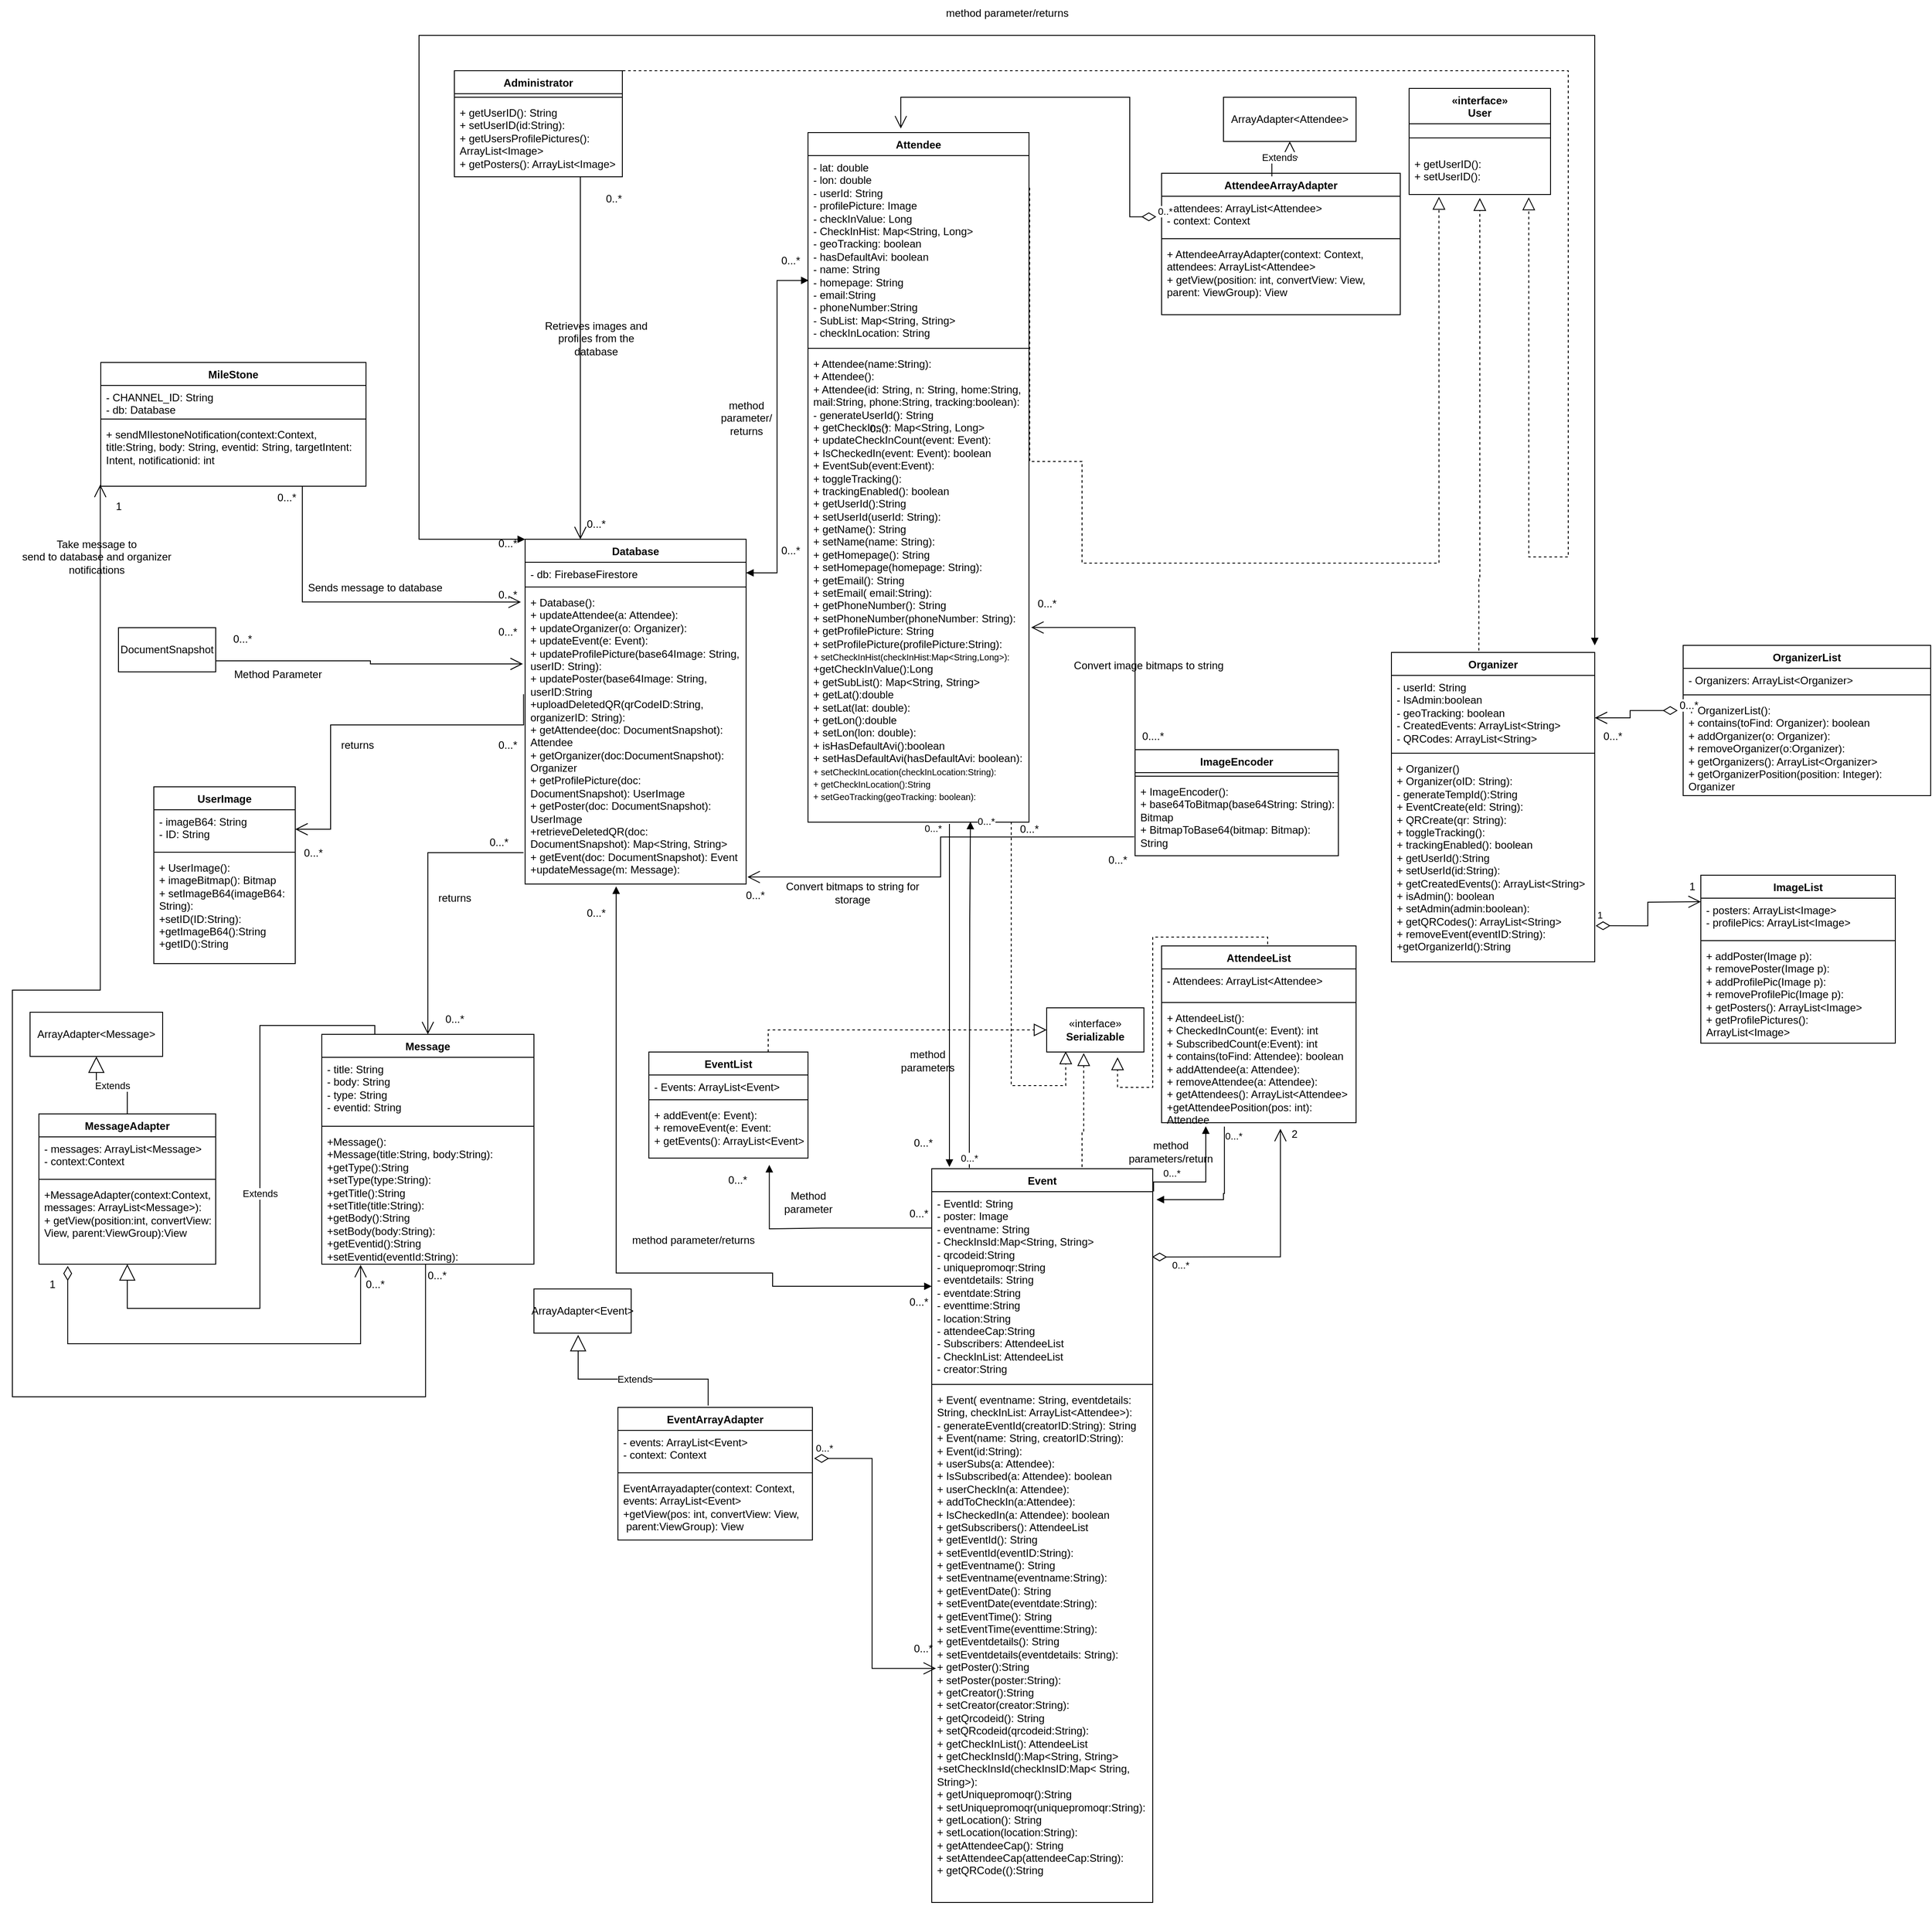 <mxfile version="24.0.2" type="device">
  <diagram id="C5RBs43oDa-KdzZeNtuy" name="Page-1">
    <mxGraphModel dx="3603" dy="2701" grid="1" gridSize="10" guides="1" tooltips="1" connect="1" arrows="1" fold="1" page="1" pageScale="1" pageWidth="1200" pageHeight="1600" math="0" shadow="0">
      <root>
        <mxCell id="WIyWlLk6GJQsqaUBKTNV-0" />
        <mxCell id="WIyWlLk6GJQsqaUBKTNV-1" parent="WIyWlLk6GJQsqaUBKTNV-0" />
        <mxCell id="nNQbBoSky8KMlHLUNY1Y-1" value="Organizer" style="swimlane;fontStyle=1;align=center;verticalAlign=top;childLayout=stackLayout;horizontal=1;startSize=26;horizontalStack=0;resizeParent=1;resizeParentMax=0;resizeLast=0;collapsible=1;marginBottom=0;whiteSpace=wrap;html=1;" parent="WIyWlLk6GJQsqaUBKTNV-1" vertex="1">
          <mxGeometry x="580" y="318" width="230" height="350" as="geometry" />
        </mxCell>
        <mxCell id="nNQbBoSky8KMlHLUNY1Y-2" value="&lt;div&gt;- userId: String&lt;/div&gt;&lt;div&gt;- IsAdmin:boolean&lt;br&gt;&lt;/div&gt;&lt;div&gt;- geoTracking: boolean&lt;/div&gt;&lt;div&gt;- CreatedEvents: ArrayList&amp;lt;String&amp;gt;&lt;/div&gt;&lt;div&gt;- QRCodes: ArrayList&amp;lt;String&amp;gt;&lt;/div&gt;" style="text;strokeColor=none;fillColor=none;align=left;verticalAlign=top;spacingLeft=4;spacingRight=4;overflow=hidden;rotatable=0;points=[[0,0.5],[1,0.5]];portConstraint=eastwest;whiteSpace=wrap;html=1;" parent="nNQbBoSky8KMlHLUNY1Y-1" vertex="1">
          <mxGeometry y="26" width="230" height="84" as="geometry" />
        </mxCell>
        <mxCell id="nNQbBoSky8KMlHLUNY1Y-3" value="" style="line;strokeWidth=1;fillColor=none;align=left;verticalAlign=middle;spacingTop=-1;spacingLeft=3;spacingRight=3;rotatable=0;labelPosition=right;points=[];portConstraint=eastwest;strokeColor=inherit;" parent="nNQbBoSky8KMlHLUNY1Y-1" vertex="1">
          <mxGeometry y="110" width="230" height="8" as="geometry" />
        </mxCell>
        <mxCell id="nNQbBoSky8KMlHLUNY1Y-4" value="&lt;div&gt;+ Organizer()&lt;/div&gt;&lt;div&gt;+ Organizer(oID: String):&lt;/div&gt;&lt;div&gt;- generateTempId():String&lt;/div&gt;&lt;div&gt;+ EventCreate(eId: String):&lt;/div&gt;&lt;div&gt;+ QRCreate(qr: String):&lt;/div&gt;&lt;div&gt;&lt;div&gt;+ toggleTracking():&lt;/div&gt;&lt;div&gt;+ trackingEnabled(): boolean&lt;/div&gt;&lt;/div&gt;&lt;div&gt;+ getUserId():String&lt;/div&gt;&lt;div&gt;+ setUserId(id:String):&lt;/div&gt;&lt;div&gt;+ getCreatedEvents(): ArrayList&amp;lt;String&amp;gt;&lt;/div&gt;&lt;div&gt;+ isAdmin(): boolean&lt;/div&gt;&lt;div&gt;+ setAdmin(admin:boolean):&lt;/div&gt;&lt;div&gt;+ getQRCodes(): ArrayList&amp;lt;String&amp;gt;&lt;/div&gt;&lt;div&gt;+ removeEvent(eventID:String):&lt;/div&gt;&lt;div&gt;+getOrganizerId():String&lt;br&gt;&lt;/div&gt;" style="text;strokeColor=none;fillColor=none;align=left;verticalAlign=top;spacingLeft=4;spacingRight=4;overflow=hidden;rotatable=0;points=[[0,0.5],[1,0.5]];portConstraint=eastwest;whiteSpace=wrap;html=1;" parent="nNQbBoSky8KMlHLUNY1Y-1" vertex="1">
          <mxGeometry y="118" width="230" height="232" as="geometry" />
        </mxCell>
        <mxCell id="nNQbBoSky8KMlHLUNY1Y-5" value="OrganizerList" style="swimlane;fontStyle=1;align=center;verticalAlign=top;childLayout=stackLayout;horizontal=1;startSize=26;horizontalStack=0;resizeParent=1;resizeParentMax=0;resizeLast=0;collapsible=1;marginBottom=0;whiteSpace=wrap;html=1;" parent="WIyWlLk6GJQsqaUBKTNV-1" vertex="1">
          <mxGeometry x="910" y="310" width="280" height="170" as="geometry" />
        </mxCell>
        <mxCell id="nNQbBoSky8KMlHLUNY1Y-6" value="- Organizers: ArrayList&amp;lt;Organizer&amp;gt;" style="text;strokeColor=none;fillColor=none;align=left;verticalAlign=top;spacingLeft=4;spacingRight=4;overflow=hidden;rotatable=0;points=[[0,0.5],[1,0.5]];portConstraint=eastwest;whiteSpace=wrap;html=1;" parent="nNQbBoSky8KMlHLUNY1Y-5" vertex="1">
          <mxGeometry y="26" width="280" height="26" as="geometry" />
        </mxCell>
        <mxCell id="nNQbBoSky8KMlHLUNY1Y-7" value="" style="line;strokeWidth=1;fillColor=none;align=left;verticalAlign=middle;spacingTop=-1;spacingLeft=3;spacingRight=3;rotatable=0;labelPosition=right;points=[];portConstraint=eastwest;strokeColor=inherit;" parent="nNQbBoSky8KMlHLUNY1Y-5" vertex="1">
          <mxGeometry y="52" width="280" height="8" as="geometry" />
        </mxCell>
        <mxCell id="nNQbBoSky8KMlHLUNY1Y-8" value="&lt;div&gt;+ OrganizerList():&lt;/div&gt;&lt;div&gt;+ contains(toFind: Organizer): boolean&lt;/div&gt;&lt;div&gt;+ addOrganizer(o: Organizer):&lt;/div&gt;&lt;div&gt;+ removeOrganizer(o:Organizer):&lt;/div&gt;&lt;div&gt;+ getOrganizers(): ArrayList&amp;lt;Organizer&amp;gt;&lt;/div&gt;&lt;div&gt;+ getOrganizerPosition(position: Integer): Organizer&lt;/div&gt;&lt;div&gt;&lt;br&gt;&lt;/div&gt;" style="text;strokeColor=none;fillColor=none;align=left;verticalAlign=top;spacingLeft=4;spacingRight=4;overflow=hidden;rotatable=0;points=[[0,0.5],[1,0.5]];portConstraint=eastwest;whiteSpace=wrap;html=1;" parent="nNQbBoSky8KMlHLUNY1Y-5" vertex="1">
          <mxGeometry y="60" width="280" height="110" as="geometry" />
        </mxCell>
        <mxCell id="nNQbBoSky8KMlHLUNY1Y-9" value="0...*" style="endArrow=open;html=1;endSize=12;startArrow=diamondThin;startSize=14;startFill=0;align=left;verticalAlign=bottom;rounded=0;fontSize=12;edgeStyle=orthogonalEdgeStyle;exitX=-0.022;exitY=0.125;exitDx=0;exitDy=0;exitPerimeter=0;" parent="WIyWlLk6GJQsqaUBKTNV-1" source="nNQbBoSky8KMlHLUNY1Y-8" target="nNQbBoSky8KMlHLUNY1Y-2" edge="1">
          <mxGeometry x="-1" y="3" relative="1" as="geometry">
            <mxPoint x="780" y="770" as="sourcePoint" />
            <mxPoint x="860" y="400" as="targetPoint" />
            <Array as="points">
              <mxPoint x="850" y="384" />
              <mxPoint x="850" y="392" />
            </Array>
          </mxGeometry>
        </mxCell>
        <mxCell id="nNQbBoSky8KMlHLUNY1Y-17" value="0...*" style="text;html=1;align=center;verticalAlign=middle;resizable=0;points=[];autosize=1;strokeColor=none;fillColor=none;" parent="WIyWlLk6GJQsqaUBKTNV-1" vertex="1">
          <mxGeometry x="810" y="398" width="40" height="30" as="geometry" />
        </mxCell>
        <mxCell id="nNQbBoSky8KMlHLUNY1Y-18" value="ImageList" style="swimlane;fontStyle=1;align=center;verticalAlign=top;childLayout=stackLayout;horizontal=1;startSize=26;horizontalStack=0;resizeParent=1;resizeParentMax=0;resizeLast=0;collapsible=1;marginBottom=0;whiteSpace=wrap;html=1;" parent="WIyWlLk6GJQsqaUBKTNV-1" vertex="1">
          <mxGeometry x="930" y="570" width="220" height="190" as="geometry" />
        </mxCell>
        <mxCell id="nNQbBoSky8KMlHLUNY1Y-19" value="&lt;div&gt;- posters: ArrayList&amp;lt;Image&amp;gt;&lt;/div&gt;&lt;div&gt;- profilePics: ArrayList&amp;lt;Image&amp;gt;&lt;br&gt;&lt;/div&gt;" style="text;strokeColor=none;fillColor=none;align=left;verticalAlign=top;spacingLeft=4;spacingRight=4;overflow=hidden;rotatable=0;points=[[0,0.5],[1,0.5]];portConstraint=eastwest;whiteSpace=wrap;html=1;" parent="nNQbBoSky8KMlHLUNY1Y-18" vertex="1">
          <mxGeometry y="26" width="220" height="44" as="geometry" />
        </mxCell>
        <mxCell id="nNQbBoSky8KMlHLUNY1Y-20" value="" style="line;strokeWidth=1;fillColor=none;align=left;verticalAlign=middle;spacingTop=-1;spacingLeft=3;spacingRight=3;rotatable=0;labelPosition=right;points=[];portConstraint=eastwest;strokeColor=inherit;" parent="nNQbBoSky8KMlHLUNY1Y-18" vertex="1">
          <mxGeometry y="70" width="220" height="8" as="geometry" />
        </mxCell>
        <mxCell id="nNQbBoSky8KMlHLUNY1Y-21" value="&lt;div&gt;+ addPoster(Image p):&lt;/div&gt;&lt;div&gt;+ removePoster(Image p):&lt;/div&gt;&lt;div&gt;+ addProfilePic(Image p):&lt;/div&gt;&lt;div&gt;+ removeProfilePic(Image p):&lt;/div&gt;&lt;div&gt;+ getPosters(): ArrayList&amp;lt;Image&amp;gt;&lt;/div&gt;&lt;div&gt;+ getProfilePictures(): ArrayList&amp;lt;Image&amp;gt;&lt;br&gt;&lt;/div&gt;&lt;div&gt;&lt;br&gt;&lt;/div&gt;" style="text;strokeColor=none;fillColor=none;align=left;verticalAlign=top;spacingLeft=4;spacingRight=4;overflow=hidden;rotatable=0;points=[[0,0.5],[1,0.5]];portConstraint=eastwest;whiteSpace=wrap;html=1;" parent="nNQbBoSky8KMlHLUNY1Y-18" vertex="1">
          <mxGeometry y="78" width="220" height="112" as="geometry" />
        </mxCell>
        <mxCell id="nNQbBoSky8KMlHLUNY1Y-22" value="1" style="endArrow=open;html=1;endSize=12;startArrow=diamondThin;startSize=14;startFill=0;edgeStyle=orthogonalEdgeStyle;align=left;verticalAlign=bottom;rounded=0;exitX=1.004;exitY=0.824;exitDx=0;exitDy=0;exitPerimeter=0;" parent="WIyWlLk6GJQsqaUBKTNV-1" source="nNQbBoSky8KMlHLUNY1Y-4" edge="1">
          <mxGeometry x="-1" y="3" relative="1" as="geometry">
            <mxPoint x="820" y="600" as="sourcePoint" />
            <mxPoint x="930" y="600" as="targetPoint" />
          </mxGeometry>
        </mxCell>
        <mxCell id="nNQbBoSky8KMlHLUNY1Y-23" value="1" style="text;html=1;align=center;verticalAlign=middle;resizable=0;points=[];autosize=1;strokeColor=none;fillColor=none;" parent="WIyWlLk6GJQsqaUBKTNV-1" vertex="1">
          <mxGeometry x="905" y="568" width="30" height="30" as="geometry" />
        </mxCell>
        <mxCell id="nNQbBoSky8KMlHLUNY1Y-42" value="&lt;div&gt;«interface»&lt;/div&gt;&lt;div&gt;User&lt;br&gt;&lt;/div&gt;" style="swimlane;fontStyle=1;align=center;verticalAlign=top;childLayout=stackLayout;horizontal=1;startSize=40;horizontalStack=0;resizeParent=1;resizeParentMax=0;resizeLast=0;collapsible=1;marginBottom=0;whiteSpace=wrap;html=1;" parent="WIyWlLk6GJQsqaUBKTNV-1" vertex="1">
          <mxGeometry x="600" y="-320" width="160" height="120" as="geometry" />
        </mxCell>
        <mxCell id="nNQbBoSky8KMlHLUNY1Y-44" value="" style="line;strokeWidth=1;fillColor=none;align=left;verticalAlign=middle;spacingTop=-1;spacingLeft=3;spacingRight=3;rotatable=0;labelPosition=right;points=[];portConstraint=eastwest;strokeColor=inherit;" parent="nNQbBoSky8KMlHLUNY1Y-42" vertex="1">
          <mxGeometry y="40" width="160" height="32" as="geometry" />
        </mxCell>
        <mxCell id="nNQbBoSky8KMlHLUNY1Y-45" value="&lt;div&gt;+ getUserID():&lt;/div&gt;&lt;div&gt;+ setUserID():&lt;br&gt;&lt;/div&gt;" style="text;strokeColor=none;fillColor=none;align=left;verticalAlign=top;spacingLeft=4;spacingRight=4;overflow=hidden;rotatable=0;points=[[0,0.5],[1,0.5]];portConstraint=eastwest;whiteSpace=wrap;html=1;" parent="nNQbBoSky8KMlHLUNY1Y-42" vertex="1">
          <mxGeometry y="72" width="160" height="48" as="geometry" />
        </mxCell>
        <mxCell id="nNQbBoSky8KMlHLUNY1Y-47" value="" style="endArrow=block;dashed=1;endFill=0;endSize=12;html=1;rounded=0;entryX=0.494;entryY=1.083;entryDx=0;entryDy=0;entryPerimeter=0;exitX=0.43;exitY=-0.006;exitDx=0;exitDy=0;exitPerimeter=0;edgeStyle=orthogonalEdgeStyle;" parent="WIyWlLk6GJQsqaUBKTNV-1" source="nNQbBoSky8KMlHLUNY1Y-1" target="nNQbBoSky8KMlHLUNY1Y-45" edge="1">
          <mxGeometry width="160" relative="1" as="geometry">
            <mxPoint x="590" y="200" as="sourcePoint" />
            <mxPoint x="750" y="200" as="targetPoint" />
            <Array as="points">
              <mxPoint x="679" y="235" />
              <mxPoint x="680" y="235" />
            </Array>
          </mxGeometry>
        </mxCell>
        <mxCell id="nNQbBoSky8KMlHLUNY1Y-50" value="Attendee" style="swimlane;fontStyle=1;align=center;verticalAlign=top;childLayout=stackLayout;horizontal=1;startSize=26;horizontalStack=0;resizeParent=1;resizeParentMax=0;resizeLast=0;collapsible=1;marginBottom=0;whiteSpace=wrap;html=1;" parent="WIyWlLk6GJQsqaUBKTNV-1" vertex="1">
          <mxGeometry x="-80" y="-270" width="250" height="780" as="geometry" />
        </mxCell>
        <mxCell id="nNQbBoSky8KMlHLUNY1Y-51" value="&lt;div&gt;- lat: double&lt;/div&gt;&lt;div&gt;- lon: double&lt;br&gt;&lt;/div&gt;&lt;div&gt;- userId: String&lt;/div&gt;&lt;div&gt;- profilePicture: Image&lt;/div&gt;&lt;div&gt;- checkInValue: Long&lt;br&gt;&lt;/div&gt;&lt;div&gt;- CheckInHist: Map&amp;lt;String, Long&amp;gt;&lt;br&gt;&lt;/div&gt;&lt;div&gt;- geoTracking: boolean&lt;/div&gt;&lt;div&gt;- hasDefaultAvi: boolean&lt;/div&gt;&lt;div&gt;- name: String&lt;/div&gt;&lt;div&gt;- homepage: String&lt;/div&gt;&lt;div&gt;- email:String&lt;br&gt;&lt;/div&gt;&lt;div&gt;- phoneNumber:String&lt;/div&gt;&lt;div&gt;- SubList: Map&amp;lt;String, String&amp;gt;&lt;/div&gt;&lt;div&gt;- checkInLocation: String&lt;br&gt;&lt;/div&gt;" style="text;strokeColor=none;fillColor=none;align=left;verticalAlign=top;spacingLeft=4;spacingRight=4;overflow=hidden;rotatable=0;points=[[0,0.5],[1,0.5]];portConstraint=eastwest;whiteSpace=wrap;html=1;" parent="nNQbBoSky8KMlHLUNY1Y-50" vertex="1">
          <mxGeometry y="26" width="250" height="214" as="geometry" />
        </mxCell>
        <mxCell id="nNQbBoSky8KMlHLUNY1Y-52" value="" style="line;strokeWidth=1;fillColor=none;align=left;verticalAlign=middle;spacingTop=-1;spacingLeft=3;spacingRight=3;rotatable=0;labelPosition=right;points=[];portConstraint=eastwest;strokeColor=inherit;" parent="nNQbBoSky8KMlHLUNY1Y-50" vertex="1">
          <mxGeometry y="240" width="250" height="8" as="geometry" />
        </mxCell>
        <mxCell id="nNQbBoSky8KMlHLUNY1Y-53" value="+ Attendee(name:String):&lt;div&gt;+ Attendee():&lt;/div&gt;&lt;div&gt;+ Attendee(id: String, n: String, home:String, mail:String, phone:String, tracking:boolean):&lt;/div&gt;&lt;div&gt;- generateUserId(): String&lt;/div&gt;&lt;div&gt;+ getCheckIns(): Map&amp;lt;String, Long&amp;gt;&lt;/div&gt;&lt;div&gt;+ updateCheckInCount(event: Event):&lt;/div&gt;&lt;div&gt;+ IsCheckedIn(event: Event): boolean&lt;/div&gt;&lt;div&gt;+ EventSub(event:Event):&lt;br&gt;&lt;/div&gt;&lt;div&gt;+ toggleTracking():&lt;/div&gt;&lt;div&gt;+ trackingEnabled(): boolean&lt;/div&gt;&lt;div&gt;+ getUserId():String&lt;/div&gt;&lt;div&gt;+ setUserId(userId: String):&lt;br&gt;&lt;/div&gt;&lt;div&gt;+ getName(): String&lt;br&gt;&lt;/div&gt;&lt;div&gt;+ setName(name: String): &lt;br&gt;&lt;/div&gt;&lt;div&gt;+ getHomepage(): String&lt;/div&gt;&lt;div&gt;+ setHomepage(homepage: String): &lt;br&gt;&lt;/div&gt;&lt;div&gt;+ getEmail(): String&lt;/div&gt;&lt;div&gt;+ setEmail( email:String):&lt;/div&gt;&lt;div&gt;+ getPhoneNumber(): String&lt;/div&gt;&lt;div&gt;+ setPhoneNumber(phoneNumber: String):&lt;/div&gt;&lt;div&gt;+ getProfilePicture: String&lt;/div&gt;&lt;div&gt;+ setProfilePicture(profilePicture:String):&lt;/div&gt;&lt;div&gt;&lt;font style=&quot;font-size: 10px;&quot;&gt;+ setCheckInHist(checkInHist:Map&amp;lt;String,Long&amp;gt;):&lt;/font&gt;&lt;/div&gt;&lt;div&gt;+getCheckInValue():Long&lt;/div&gt;&lt;div&gt;+ getSubList(): Map&amp;lt;String, String&amp;gt;&lt;/div&gt;&lt;div&gt;+ getLat():double&lt;/div&gt;&lt;div&gt;+ setLat(lat: double):&lt;/div&gt;&lt;div&gt;+ getLon():double&lt;/div&gt;&lt;div&gt;+ setLon(lon: double):&lt;/div&gt;&lt;div&gt;+ isHasDefaultAvi():boolean&lt;/div&gt;&lt;div&gt;+ setHasDefaultAvi(hasDefaultAvi: boolean):&lt;/div&gt;&lt;div&gt;&lt;font style=&quot;font-size: 10px;&quot;&gt;+ setCheckInLocation(checkInLocation:String):&lt;/font&gt;&lt;/div&gt;&lt;div&gt;&lt;font style=&quot;font-size: 10px;&quot;&gt;+ getCheckInLocation():String&lt;/font&gt;&lt;/div&gt;&lt;div&gt;&lt;font style=&quot;font-size: 10px;&quot;&gt;+ setGeoTracking(geoTracking: boolean):&lt;br&gt;&lt;/font&gt;&lt;/div&gt;&lt;div&gt;&lt;br&gt;&lt;/div&gt;&lt;div&gt;&lt;br&gt;&lt;/div&gt;&lt;div&gt;&lt;br&gt;&lt;/div&gt;" style="text;strokeColor=none;fillColor=none;align=left;verticalAlign=top;spacingLeft=4;spacingRight=4;overflow=hidden;rotatable=0;points=[[0,0.5],[1,0.5]];portConstraint=eastwest;whiteSpace=wrap;html=1;" parent="nNQbBoSky8KMlHLUNY1Y-50" vertex="1">
          <mxGeometry y="248" width="250" height="532" as="geometry" />
        </mxCell>
        <mxCell id="nNQbBoSky8KMlHLUNY1Y-56" value="" style="endArrow=block;dashed=1;endFill=0;endSize=12;html=1;rounded=0;entryX=0.211;entryY=1.054;entryDx=0;entryDy=0;entryPerimeter=0;edgeStyle=orthogonalEdgeStyle;exitX=1.003;exitY=0.17;exitDx=0;exitDy=0;exitPerimeter=0;" parent="WIyWlLk6GJQsqaUBKTNV-1" source="nNQbBoSky8KMlHLUNY1Y-51" target="nNQbBoSky8KMlHLUNY1Y-45" edge="1">
          <mxGeometry width="160" relative="1" as="geometry">
            <mxPoint x="140" y="80" as="sourcePoint" />
            <mxPoint x="540" y="240" as="targetPoint" />
            <Array as="points">
              <mxPoint x="230" y="102" />
              <mxPoint x="230" y="217" />
              <mxPoint x="634" y="217" />
            </Array>
          </mxGeometry>
        </mxCell>
        <mxCell id="nNQbBoSky8KMlHLUNY1Y-57" value="Event" style="swimlane;fontStyle=1;align=center;verticalAlign=top;childLayout=stackLayout;horizontal=1;startSize=26;horizontalStack=0;resizeParent=1;resizeParentMax=0;resizeLast=0;collapsible=1;marginBottom=0;whiteSpace=wrap;html=1;" parent="WIyWlLk6GJQsqaUBKTNV-1" vertex="1">
          <mxGeometry x="60" y="902" width="250" height="830" as="geometry" />
        </mxCell>
        <mxCell id="nNQbBoSky8KMlHLUNY1Y-58" value="&lt;div&gt;- EventId: String&lt;/div&gt;&lt;div&gt;- poster: Image&lt;/div&gt;&lt;div&gt;- eventname: String&lt;/div&gt;&lt;div&gt;- CheckInsId:Map&amp;lt;String, String&amp;gt;&lt;/div&gt;&lt;div&gt;- qrcodeid:String&lt;/div&gt;&lt;div&gt;- uniquepromoqr:String&lt;br&gt;&lt;/div&gt;&lt;div&gt;- eventdetails: String&lt;/div&gt;&lt;div&gt;- eventdate:String&lt;/div&gt;&lt;div&gt;- eventtime:String&lt;/div&gt;&lt;div&gt;- location:String&lt;/div&gt;&lt;div&gt;- attendeeCap:String&lt;br&gt;&lt;/div&gt;&lt;div&gt;- Subscribers: AttendeeList&lt;/div&gt;&lt;div&gt;- CheckInList: AttendeeList&lt;/div&gt;&lt;div&gt;- creator:String&lt;br&gt;&lt;/div&gt;&lt;div&gt;&lt;br&gt;&lt;/div&gt;" style="text;strokeColor=none;fillColor=none;align=left;verticalAlign=top;spacingLeft=4;spacingRight=4;overflow=hidden;rotatable=0;points=[[0,0.5],[1,0.5]];portConstraint=eastwest;whiteSpace=wrap;html=1;" parent="nNQbBoSky8KMlHLUNY1Y-57" vertex="1">
          <mxGeometry y="26" width="250" height="214" as="geometry" />
        </mxCell>
        <mxCell id="nNQbBoSky8KMlHLUNY1Y-59" value="" style="line;strokeWidth=1;fillColor=none;align=left;verticalAlign=middle;spacingTop=-1;spacingLeft=3;spacingRight=3;rotatable=0;labelPosition=right;points=[];portConstraint=eastwest;strokeColor=inherit;" parent="nNQbBoSky8KMlHLUNY1Y-57" vertex="1">
          <mxGeometry y="240" width="250" height="8" as="geometry" />
        </mxCell>
        <mxCell id="nNQbBoSky8KMlHLUNY1Y-60" value="&lt;div&gt;+ Event( eventname: String, eventdetails: String, checkInList: ArrayList&amp;lt;Attendee&amp;gt;):&lt;/div&gt;&lt;div&gt;- generateEventId(creatorID:String): String&lt;/div&gt;&lt;div&gt;+ Event(name: String, creatorID:String):&lt;/div&gt;&lt;div&gt;+ Event(id:String):&lt;br&gt;&lt;/div&gt;&lt;div&gt;&lt;div&gt;+ userSubs(a: Attendee):&lt;/div&gt;&lt;div&gt;+ IsSubscribed(a: Attendee): boolean&lt;/div&gt;&lt;div&gt;+ userCheckIn(a: Attendee):&lt;/div&gt;&lt;div&gt;+ addToCheckIn(a:Attendee):&lt;br&gt;&lt;/div&gt;&lt;div&gt;+ IsCheckedIn(a: Attendee): boolean&lt;/div&gt;&lt;div&gt;+ getSubscribers(): AttendeeList&lt;/div&gt;&lt;div&gt;+ getEventId(): String&lt;/div&gt;&lt;div&gt;+ setEventId(eventID:String):&lt;/div&gt;&lt;div&gt;&lt;div&gt;+ getEventname(): String&lt;/div&gt;+ setEventname(eventname:String):&lt;/div&gt;&lt;div&gt;&lt;div&gt;+ getEventDate(): String&lt;/div&gt;+ setEventDate(eventdate:String):&lt;/div&gt;&lt;div&gt;&lt;div&gt;+ getEventTime(): String&lt;/div&gt;+ setEventTime(eventtime:String):&lt;/div&gt;&lt;div&gt;&lt;div&gt;+ getEventdetails(): String&lt;/div&gt;&lt;div&gt;+ setEventdetails(eventdetails: String):&lt;/div&gt;&lt;div&gt;+ getPoster():String&lt;/div&gt;&lt;div&gt;+ setPoster(poster:String):&lt;/div&gt;&lt;div&gt;+ getCreator():String&lt;/div&gt;&lt;div&gt;+ setCreator(creator:String):&lt;/div&gt;&lt;div&gt;+ getQrcodeid(): String&lt;/div&gt;&lt;div&gt;+ setQRcodeid(qrcodeid:String):&lt;br&gt;&lt;/div&gt;&lt;/div&gt;&lt;div&gt;+ getCheckInList(): AttendeeList&lt;/div&gt;&lt;div&gt;+ getCheckInsId():Map&amp;lt;String, String&amp;gt;&lt;/div&gt;&lt;div&gt;+setCheckInsId(checkInsID:Map&amp;lt; String, String&amp;gt;):&lt;/div&gt;&lt;div&gt;+ getUniquepromoqr():String&lt;/div&gt;&lt;div&gt;+ setUniquepromoqr(uniquepromoqr:String):&lt;/div&gt;&lt;div&gt;+ getLocation(): String&lt;/div&gt;&lt;div&gt;+ setLocation(location:String):&lt;/div&gt;&lt;div&gt;+ getAttendeeCap(): String&lt;/div&gt;&lt;div&gt;+ setAttendeeCap(attendeeCap:String):&lt;/div&gt;&lt;div&gt;+ getQRCode(():String&lt;/div&gt;&lt;/div&gt;" style="text;strokeColor=none;fillColor=none;align=left;verticalAlign=top;spacingLeft=4;spacingRight=4;overflow=hidden;rotatable=0;points=[[0,0.5],[1,0.5]];portConstraint=eastwest;whiteSpace=wrap;html=1;" parent="nNQbBoSky8KMlHLUNY1Y-57" vertex="1">
          <mxGeometry y="248" width="250" height="582" as="geometry" />
        </mxCell>
        <mxCell id="nNQbBoSky8KMlHLUNY1Y-61" value="" style="endArrow=block;endFill=1;html=1;edgeStyle=orthogonalEdgeStyle;align=left;verticalAlign=top;rounded=0;exitX=0.17;exitY=-0.001;exitDx=0;exitDy=0;exitPerimeter=0;entryX=0.735;entryY=0.999;entryDx=0;entryDy=0;entryPerimeter=0;" parent="WIyWlLk6GJQsqaUBKTNV-1" source="nNQbBoSky8KMlHLUNY1Y-57" target="nNQbBoSky8KMlHLUNY1Y-53" edge="1">
          <mxGeometry x="-1" relative="1" as="geometry">
            <mxPoint x="130" y="840" as="sourcePoint" />
            <mxPoint x="100" y="620" as="targetPoint" />
            <Array as="points">
              <mxPoint x="103" y="870" />
              <mxPoint x="103" y="870" />
              <mxPoint x="103" y="620" />
            </Array>
          </mxGeometry>
        </mxCell>
        <mxCell id="nNQbBoSky8KMlHLUNY1Y-62" value="0...*" style="edgeLabel;resizable=0;html=1;align=left;verticalAlign=bottom;" parent="nNQbBoSky8KMlHLUNY1Y-61" connectable="0" vertex="1">
          <mxGeometry x="-1" relative="1" as="geometry">
            <mxPoint x="-12" y="-3" as="offset" />
          </mxGeometry>
        </mxCell>
        <mxCell id="nNQbBoSky8KMlHLUNY1Y-63" value="&lt;div&gt;method&lt;/div&gt;&lt;div&gt;parameters&lt;br&gt;&lt;/div&gt;" style="text;html=1;align=center;verticalAlign=middle;resizable=0;points=[];autosize=1;strokeColor=none;fillColor=none;" parent="WIyWlLk6GJQsqaUBKTNV-1" vertex="1">
          <mxGeometry x="15" y="760" width="80" height="40" as="geometry" />
        </mxCell>
        <mxCell id="nNQbBoSky8KMlHLUNY1Y-64" value="AttendeeArrayAdapter" style="swimlane;fontStyle=1;align=center;verticalAlign=top;childLayout=stackLayout;horizontal=1;startSize=26;horizontalStack=0;resizeParent=1;resizeParentMax=0;resizeLast=0;collapsible=1;marginBottom=0;whiteSpace=wrap;html=1;" parent="WIyWlLk6GJQsqaUBKTNV-1" vertex="1">
          <mxGeometry x="320" y="-224" width="270" height="160" as="geometry" />
        </mxCell>
        <mxCell id="nNQbBoSky8KMlHLUNY1Y-65" value="&lt;div&gt;- attendees: ArrayList&amp;lt;Attendee&amp;gt;&lt;/div&gt;&lt;div&gt;- context: Context&lt;br&gt;&lt;/div&gt;" style="text;strokeColor=none;fillColor=none;align=left;verticalAlign=top;spacingLeft=4;spacingRight=4;overflow=hidden;rotatable=0;points=[[0,0.5],[1,0.5]];portConstraint=eastwest;whiteSpace=wrap;html=1;" parent="nNQbBoSky8KMlHLUNY1Y-64" vertex="1">
          <mxGeometry y="26" width="270" height="44" as="geometry" />
        </mxCell>
        <mxCell id="nNQbBoSky8KMlHLUNY1Y-66" value="" style="line;strokeWidth=1;fillColor=none;align=left;verticalAlign=middle;spacingTop=-1;spacingLeft=3;spacingRight=3;rotatable=0;labelPosition=right;points=[];portConstraint=eastwest;strokeColor=inherit;" parent="nNQbBoSky8KMlHLUNY1Y-64" vertex="1">
          <mxGeometry y="70" width="270" height="8" as="geometry" />
        </mxCell>
        <mxCell id="nNQbBoSky8KMlHLUNY1Y-67" value="&lt;div&gt;+ AttendeeArrayAdapter(context: Context, attendees: ArrayList&amp;lt;Attendee&amp;gt;&lt;/div&gt;+ getView(position: int, convertView: View, parent: ViewGroup): View" style="text;strokeColor=none;fillColor=none;align=left;verticalAlign=top;spacingLeft=4;spacingRight=4;overflow=hidden;rotatable=0;points=[[0,0.5],[1,0.5]];portConstraint=eastwest;whiteSpace=wrap;html=1;" parent="nNQbBoSky8KMlHLUNY1Y-64" vertex="1">
          <mxGeometry y="78" width="270" height="82" as="geometry" />
        </mxCell>
        <mxCell id="nNQbBoSky8KMlHLUNY1Y-68" value="0..*" style="endArrow=open;html=1;endSize=12;startArrow=diamondThin;startSize=14;startFill=0;edgeStyle=orthogonalEdgeStyle;align=left;verticalAlign=bottom;rounded=0;exitX=-0.022;exitY=0.528;exitDx=0;exitDy=0;exitPerimeter=0;entryX=0.42;entryY=-0.006;entryDx=0;entryDy=0;entryPerimeter=0;" parent="WIyWlLk6GJQsqaUBKTNV-1" source="nNQbBoSky8KMlHLUNY1Y-65" target="nNQbBoSky8KMlHLUNY1Y-50" edge="1">
          <mxGeometry x="-1" y="3" relative="1" as="geometry">
            <mxPoint x="170" y="140" as="sourcePoint" />
            <mxPoint x="330" y="140" as="targetPoint" />
            <Array as="points">
              <mxPoint x="284" y="-175" />
              <mxPoint x="284" y="-310" />
              <mxPoint x="25" y="-310" />
            </Array>
          </mxGeometry>
        </mxCell>
        <mxCell id="nNQbBoSky8KMlHLUNY1Y-69" value="0...*" style="text;html=1;align=center;verticalAlign=middle;resizable=0;points=[];autosize=1;strokeColor=none;fillColor=none;" parent="WIyWlLk6GJQsqaUBKTNV-1" vertex="1">
          <mxGeometry x="-20" y="50" width="40" height="30" as="geometry" />
        </mxCell>
        <mxCell id="nNQbBoSky8KMlHLUNY1Y-70" value="«interface»&lt;br&gt;&lt;b&gt;Serializable&lt;/b&gt;" style="html=1;whiteSpace=wrap;" parent="WIyWlLk6GJQsqaUBKTNV-1" vertex="1">
          <mxGeometry x="190" y="720" width="110" height="50" as="geometry" />
        </mxCell>
        <mxCell id="nNQbBoSky8KMlHLUNY1Y-71" value="" style="endArrow=block;dashed=1;endFill=0;endSize=12;html=1;rounded=0;edgeStyle=orthogonalEdgeStyle;entryX=0.381;entryY=1.024;entryDx=0;entryDy=0;entryPerimeter=0;" parent="WIyWlLk6GJQsqaUBKTNV-1" target="nNQbBoSky8KMlHLUNY1Y-70" edge="1">
          <mxGeometry width="160" relative="1" as="geometry">
            <mxPoint x="230" y="900" as="sourcePoint" />
            <mxPoint x="260" y="790" as="targetPoint" />
            <Array as="points">
              <mxPoint x="230" y="860" />
              <mxPoint x="232" y="860" />
            </Array>
          </mxGeometry>
        </mxCell>
        <mxCell id="nNQbBoSky8KMlHLUNY1Y-72" value="" style="endArrow=block;dashed=1;endFill=0;endSize=12;html=1;rounded=0;entryX=0.196;entryY=0.985;entryDx=0;entryDy=0;edgeStyle=orthogonalEdgeStyle;entryPerimeter=0;exitX=-0.002;exitY=0.216;exitDx=0;exitDy=0;exitPerimeter=0;" parent="WIyWlLk6GJQsqaUBKTNV-1" target="nNQbBoSky8KMlHLUNY1Y-70" edge="1" source="nNQbBoSky8KMlHLUNY1Y-154">
          <mxGeometry width="160" relative="1" as="geometry">
            <mxPoint x="150" y="612" as="sourcePoint" />
            <mxPoint x="217.47" y="778" as="targetPoint" />
            <Array as="points">
              <mxPoint x="150" y="808" />
              <mxPoint x="212" y="808" />
            </Array>
          </mxGeometry>
        </mxCell>
        <mxCell id="nNQbBoSky8KMlHLUNY1Y-73" value="AttendeeList" style="swimlane;fontStyle=1;align=center;verticalAlign=top;childLayout=stackLayout;horizontal=1;startSize=26;horizontalStack=0;resizeParent=1;resizeParentMax=0;resizeLast=0;collapsible=1;marginBottom=0;whiteSpace=wrap;html=1;" parent="WIyWlLk6GJQsqaUBKTNV-1" vertex="1">
          <mxGeometry x="320" y="650" width="220" height="200" as="geometry" />
        </mxCell>
        <mxCell id="nNQbBoSky8KMlHLUNY1Y-74" value="- Attendees: ArrayList&amp;lt;Attendee&amp;gt;" style="text;strokeColor=none;fillColor=none;align=left;verticalAlign=top;spacingLeft=4;spacingRight=4;overflow=hidden;rotatable=0;points=[[0,0.5],[1,0.5]];portConstraint=eastwest;whiteSpace=wrap;html=1;" parent="nNQbBoSky8KMlHLUNY1Y-73" vertex="1">
          <mxGeometry y="26" width="220" height="34" as="geometry" />
        </mxCell>
        <mxCell id="nNQbBoSky8KMlHLUNY1Y-75" value="" style="line;strokeWidth=1;fillColor=none;align=left;verticalAlign=middle;spacingTop=-1;spacingLeft=3;spacingRight=3;rotatable=0;labelPosition=right;points=[];portConstraint=eastwest;strokeColor=inherit;" parent="nNQbBoSky8KMlHLUNY1Y-73" vertex="1">
          <mxGeometry y="60" width="220" height="8" as="geometry" />
        </mxCell>
        <mxCell id="nNQbBoSky8KMlHLUNY1Y-76" value="&lt;div&gt;+ AttendeeList():&lt;/div&gt;&lt;div&gt;+ CheckedInCount(e: Event): int&lt;/div&gt;&lt;div&gt;+ SubscribedCount(e:Event): int&lt;/div&gt;&lt;div&gt;+ contains(toFind: Attendee): boolean&lt;/div&gt;&lt;div&gt;+ addAttendee(a: Attendee):&lt;/div&gt;&lt;div&gt;+ removeAttendee(a: Attendee):&lt;/div&gt;&lt;div&gt;+ getAttendees(): ArrayList&amp;lt;Attendee&amp;gt;&lt;/div&gt;&lt;div&gt;+getAttendeePosition(pos: int): Attendee&lt;br&gt;&lt;/div&gt;" style="text;strokeColor=none;fillColor=none;align=left;verticalAlign=top;spacingLeft=4;spacingRight=4;overflow=hidden;rotatable=0;points=[[0,0.5],[1,0.5]];portConstraint=eastwest;whiteSpace=wrap;html=1;" parent="nNQbBoSky8KMlHLUNY1Y-73" vertex="1">
          <mxGeometry y="68" width="220" height="132" as="geometry" />
        </mxCell>
        <mxCell id="nNQbBoSky8KMlHLUNY1Y-78" value="" style="endArrow=block;endFill=1;html=1;edgeStyle=orthogonalEdgeStyle;align=left;verticalAlign=top;rounded=0;" parent="WIyWlLk6GJQsqaUBKTNV-1" edge="1">
          <mxGeometry x="-1" relative="1" as="geometry">
            <mxPoint x="80" y="512" as="sourcePoint" />
            <mxPoint x="80" y="900" as="targetPoint" />
            <Array as="points">
              <mxPoint x="80" y="512" />
            </Array>
          </mxGeometry>
        </mxCell>
        <mxCell id="nNQbBoSky8KMlHLUNY1Y-79" value="0...*" style="edgeLabel;resizable=0;html=1;align=left;verticalAlign=bottom;" parent="nNQbBoSky8KMlHLUNY1Y-78" connectable="0" vertex="1">
          <mxGeometry x="-1" relative="1" as="geometry">
            <mxPoint x="-30" y="13" as="offset" />
          </mxGeometry>
        </mxCell>
        <mxCell id="nNQbBoSky8KMlHLUNY1Y-80" value="" style="endArrow=block;dashed=1;endFill=0;endSize=12;html=1;rounded=0;entryX=0.729;entryY=1.12;entryDx=0;entryDy=0;entryPerimeter=0;edgeStyle=orthogonalEdgeStyle;exitX=0.5;exitY=0;exitDx=0;exitDy=0;" parent="WIyWlLk6GJQsqaUBKTNV-1" source="nNQbBoSky8KMlHLUNY1Y-73" target="nNQbBoSky8KMlHLUNY1Y-70" edge="1">
          <mxGeometry width="160" relative="1" as="geometry">
            <mxPoint x="330" y="801" as="sourcePoint" />
            <mxPoint x="470" y="800" as="targetPoint" />
            <Array as="points">
              <mxPoint x="440" y="640" />
              <mxPoint x="310" y="640" />
              <mxPoint x="310" y="810" />
              <mxPoint x="270" y="810" />
            </Array>
          </mxGeometry>
        </mxCell>
        <mxCell id="nNQbBoSky8KMlHLUNY1Y-81" value="" style="endArrow=block;endFill=1;html=1;edgeStyle=orthogonalEdgeStyle;align=left;verticalAlign=top;rounded=0;exitX=1.004;exitY=0.031;exitDx=0;exitDy=0;exitPerimeter=0;" parent="WIyWlLk6GJQsqaUBKTNV-1" source="nNQbBoSky8KMlHLUNY1Y-57" edge="1">
          <mxGeometry x="-1" relative="1" as="geometry">
            <mxPoint x="350" y="950" as="sourcePoint" />
            <mxPoint x="370" y="854" as="targetPoint" />
            <Array as="points">
              <mxPoint x="370" y="917" />
              <mxPoint x="370" y="854" />
            </Array>
          </mxGeometry>
        </mxCell>
        <mxCell id="nNQbBoSky8KMlHLUNY1Y-82" value="0...*" style="edgeLabel;resizable=0;html=1;align=left;verticalAlign=bottom;" parent="nNQbBoSky8KMlHLUNY1Y-81" connectable="0" vertex="1">
          <mxGeometry x="-1" relative="1" as="geometry">
            <mxPoint x="9" y="-12" as="offset" />
          </mxGeometry>
        </mxCell>
        <mxCell id="nNQbBoSky8KMlHLUNY1Y-83" value="" style="endArrow=block;endFill=1;html=1;edgeStyle=orthogonalEdgeStyle;align=left;verticalAlign=top;rounded=0;exitX=0.323;exitY=1.033;exitDx=0;exitDy=0;exitPerimeter=0;entryX=1.017;entryY=0.042;entryDx=0;entryDy=0;entryPerimeter=0;" parent="WIyWlLk6GJQsqaUBKTNV-1" source="nNQbBoSky8KMlHLUNY1Y-76" target="nNQbBoSky8KMlHLUNY1Y-58" edge="1">
          <mxGeometry x="-1" relative="1" as="geometry">
            <mxPoint x="380" y="958" as="sourcePoint" />
            <mxPoint x="540" y="958" as="targetPoint" />
            <Array as="points">
              <mxPoint x="391" y="930" />
              <mxPoint x="390" y="930" />
              <mxPoint x="390" y="937" />
            </Array>
          </mxGeometry>
        </mxCell>
        <mxCell id="nNQbBoSky8KMlHLUNY1Y-84" value="0...*" style="edgeLabel;resizable=0;html=1;align=left;verticalAlign=bottom;" parent="nNQbBoSky8KMlHLUNY1Y-83" connectable="0" vertex="1">
          <mxGeometry x="-1" relative="1" as="geometry">
            <mxPoint x="-1" y="19" as="offset" />
          </mxGeometry>
        </mxCell>
        <mxCell id="nNQbBoSky8KMlHLUNY1Y-85" value="&lt;div&gt;method&lt;/div&gt;&lt;div&gt;parameters/return&lt;br&gt;&lt;/div&gt;" style="text;html=1;align=center;verticalAlign=middle;resizable=0;points=[];autosize=1;strokeColor=none;fillColor=none;" parent="WIyWlLk6GJQsqaUBKTNV-1" vertex="1">
          <mxGeometry x="270" y="863" width="120" height="40" as="geometry" />
        </mxCell>
        <mxCell id="nNQbBoSky8KMlHLUNY1Y-88" value="0...*" style="endArrow=open;html=1;endSize=12;startArrow=diamondThin;startSize=14;startFill=0;edgeStyle=orthogonalEdgeStyle;align=left;verticalAlign=bottom;rounded=0;exitX=0.997;exitY=0.345;exitDx=0;exitDy=0;exitPerimeter=0;entryX=0.611;entryY=1.052;entryDx=0;entryDy=0;entryPerimeter=0;" parent="WIyWlLk6GJQsqaUBKTNV-1" source="nNQbBoSky8KMlHLUNY1Y-58" target="nNQbBoSky8KMlHLUNY1Y-76" edge="1">
          <mxGeometry x="-0.857" y="-18" relative="1" as="geometry">
            <mxPoint x="330" y="970" as="sourcePoint" />
            <mxPoint x="490" y="970" as="targetPoint" />
            <Array as="points">
              <mxPoint x="454" y="1002" />
            </Array>
            <mxPoint as="offset" />
          </mxGeometry>
        </mxCell>
        <mxCell id="nNQbBoSky8KMlHLUNY1Y-89" value="2" style="text;html=1;align=center;verticalAlign=middle;resizable=0;points=[];autosize=1;strokeColor=none;fillColor=none;" parent="WIyWlLk6GJQsqaUBKTNV-1" vertex="1">
          <mxGeometry x="455" y="848" width="30" height="30" as="geometry" />
        </mxCell>
        <mxCell id="nNQbBoSky8KMlHLUNY1Y-95" value="EventArrayAdapter" style="swimlane;fontStyle=1;align=center;verticalAlign=top;childLayout=stackLayout;horizontal=1;startSize=26;horizontalStack=0;resizeParent=1;resizeParentMax=0;resizeLast=0;collapsible=1;marginBottom=0;whiteSpace=wrap;html=1;" parent="WIyWlLk6GJQsqaUBKTNV-1" vertex="1">
          <mxGeometry x="-295" y="1172" width="220" height="150" as="geometry" />
        </mxCell>
        <mxCell id="nNQbBoSky8KMlHLUNY1Y-96" value="&lt;div&gt;- events: ArrayList&amp;lt;Event&amp;gt;&lt;/div&gt;&lt;div&gt;- context: Context&lt;br&gt;&lt;/div&gt;" style="text;strokeColor=none;fillColor=none;align=left;verticalAlign=top;spacingLeft=4;spacingRight=4;overflow=hidden;rotatable=0;points=[[0,0.5],[1,0.5]];portConstraint=eastwest;whiteSpace=wrap;html=1;" parent="nNQbBoSky8KMlHLUNY1Y-95" vertex="1">
          <mxGeometry y="26" width="220" height="44" as="geometry" />
        </mxCell>
        <mxCell id="nNQbBoSky8KMlHLUNY1Y-97" value="" style="line;strokeWidth=1;fillColor=none;align=left;verticalAlign=middle;spacingTop=-1;spacingLeft=3;spacingRight=3;rotatable=0;labelPosition=right;points=[];portConstraint=eastwest;strokeColor=inherit;" parent="nNQbBoSky8KMlHLUNY1Y-95" vertex="1">
          <mxGeometry y="70" width="220" height="8" as="geometry" />
        </mxCell>
        <mxCell id="nNQbBoSky8KMlHLUNY1Y-98" value="&lt;div&gt;EventArrayadapter(context: Context, events: ArrayList&amp;lt;Event&amp;gt;&lt;/div&gt;&lt;div&gt;+getView(pos: int, convertView: View,&lt;br&gt;&lt;/div&gt;&amp;nbsp;parent:ViewGroup): View" style="text;strokeColor=none;fillColor=none;align=left;verticalAlign=top;spacingLeft=4;spacingRight=4;overflow=hidden;rotatable=0;points=[[0,0.5],[1,0.5]];portConstraint=eastwest;whiteSpace=wrap;html=1;" parent="nNQbBoSky8KMlHLUNY1Y-95" vertex="1">
          <mxGeometry y="78" width="220" height="72" as="geometry" />
        </mxCell>
        <mxCell id="nNQbBoSky8KMlHLUNY1Y-99" value="0...*" style="endArrow=open;html=1;endSize=12;startArrow=diamondThin;startSize=14;startFill=0;edgeStyle=orthogonalEdgeStyle;align=left;verticalAlign=bottom;rounded=0;exitX=1.009;exitY=0.721;exitDx=0;exitDy=0;exitPerimeter=0;entryX=0.019;entryY=0.545;entryDx=0;entryDy=0;entryPerimeter=0;" parent="WIyWlLk6GJQsqaUBKTNV-1" source="nNQbBoSky8KMlHLUNY1Y-96" target="nNQbBoSky8KMlHLUNY1Y-60" edge="1">
          <mxGeometry x="-1" y="3" relative="1" as="geometry">
            <mxPoint x="10" y="890" as="sourcePoint" />
            <mxPoint x="60" y="978" as="targetPoint" />
          </mxGeometry>
        </mxCell>
        <mxCell id="nNQbBoSky8KMlHLUNY1Y-100" value="0...*" style="text;html=1;align=center;verticalAlign=middle;resizable=0;points=[];autosize=1;strokeColor=none;fillColor=none;" parent="WIyWlLk6GJQsqaUBKTNV-1" vertex="1">
          <mxGeometry x="30" y="1430" width="40" height="30" as="geometry" />
        </mxCell>
        <mxCell id="nNQbBoSky8KMlHLUNY1Y-102" value="Extends" style="endArrow=block;endSize=16;endFill=0;html=1;rounded=0;exitX=0.464;exitY=-0.014;exitDx=0;exitDy=0;exitPerimeter=0;edgeStyle=orthogonalEdgeStyle;" parent="WIyWlLk6GJQsqaUBKTNV-1" source="nNQbBoSky8KMlHLUNY1Y-95" edge="1">
          <mxGeometry width="160" relative="1" as="geometry">
            <mxPoint x="-195" y="1102" as="sourcePoint" />
            <mxPoint x="-340" y="1090" as="targetPoint" />
            <Array as="points">
              <mxPoint x="-193" y="1140" />
              <mxPoint x="-340" y="1140" />
            </Array>
          </mxGeometry>
        </mxCell>
        <mxCell id="nNQbBoSky8KMlHLUNY1Y-103" value="ArrayAdapter&amp;lt;Event&amp;gt;" style="html=1;whiteSpace=wrap;" parent="WIyWlLk6GJQsqaUBKTNV-1" vertex="1">
          <mxGeometry x="-390" y="1038" width="110" height="50" as="geometry" />
        </mxCell>
        <mxCell id="nNQbBoSky8KMlHLUNY1Y-104" value="ArrayAdapter&amp;lt;Attendee&amp;gt;" style="html=1;whiteSpace=wrap;" parent="WIyWlLk6GJQsqaUBKTNV-1" vertex="1">
          <mxGeometry x="390" y="-310" width="150" height="50" as="geometry" />
        </mxCell>
        <mxCell id="nNQbBoSky8KMlHLUNY1Y-105" value="Extends" style="endArrow=block;endSize=16;endFill=0;html=1;rounded=0;entryX=0.5;entryY=1;entryDx=0;entryDy=0;exitX=0.462;exitY=0.022;exitDx=0;exitDy=0;exitPerimeter=0;edgeStyle=orthogonalEdgeStyle;" parent="WIyWlLk6GJQsqaUBKTNV-1" source="nNQbBoSky8KMlHLUNY1Y-64" target="nNQbBoSky8KMlHLUNY1Y-104" edge="1">
          <mxGeometry width="160" relative="1" as="geometry">
            <mxPoint x="320" y="10" as="sourcePoint" />
            <mxPoint x="480" y="10" as="targetPoint" />
          </mxGeometry>
        </mxCell>
        <mxCell id="nNQbBoSky8KMlHLUNY1Y-106" value="EventList" style="swimlane;fontStyle=1;align=center;verticalAlign=top;childLayout=stackLayout;horizontal=1;startSize=26;horizontalStack=0;resizeParent=1;resizeParentMax=0;resizeLast=0;collapsible=1;marginBottom=0;whiteSpace=wrap;html=1;" parent="WIyWlLk6GJQsqaUBKTNV-1" vertex="1">
          <mxGeometry x="-260" y="770" width="180" height="120" as="geometry" />
        </mxCell>
        <mxCell id="nNQbBoSky8KMlHLUNY1Y-107" value="&lt;div&gt;- Events: ArrayList&amp;lt;Event&amp;gt;&lt;/div&gt;&lt;div&gt;&lt;br&gt;&lt;/div&gt;" style="text;strokeColor=none;fillColor=none;align=left;verticalAlign=top;spacingLeft=4;spacingRight=4;overflow=hidden;rotatable=0;points=[[0,0.5],[1,0.5]];portConstraint=eastwest;whiteSpace=wrap;html=1;" parent="nNQbBoSky8KMlHLUNY1Y-106" vertex="1">
          <mxGeometry y="26" width="180" height="24" as="geometry" />
        </mxCell>
        <mxCell id="nNQbBoSky8KMlHLUNY1Y-108" value="" style="line;strokeWidth=1;fillColor=none;align=left;verticalAlign=middle;spacingTop=-1;spacingLeft=3;spacingRight=3;rotatable=0;labelPosition=right;points=[];portConstraint=eastwest;strokeColor=inherit;" parent="nNQbBoSky8KMlHLUNY1Y-106" vertex="1">
          <mxGeometry y="50" width="180" height="8" as="geometry" />
        </mxCell>
        <mxCell id="nNQbBoSky8KMlHLUNY1Y-109" value="&lt;div&gt;+ addEvent(e: Event):&lt;/div&gt;&lt;div&gt;+ removeEvent(e: Event:&lt;/div&gt;&lt;div&gt;+ getEvents(): ArrayList&amp;lt;Event&amp;gt;&lt;br&gt;&lt;/div&gt;" style="text;strokeColor=none;fillColor=none;align=left;verticalAlign=top;spacingLeft=4;spacingRight=4;overflow=hidden;rotatable=0;points=[[0,0.5],[1,0.5]];portConstraint=eastwest;whiteSpace=wrap;html=1;" parent="nNQbBoSky8KMlHLUNY1Y-106" vertex="1">
          <mxGeometry y="58" width="180" height="62" as="geometry" />
        </mxCell>
        <mxCell id="nNQbBoSky8KMlHLUNY1Y-110" value="" style="endArrow=block;dashed=1;endFill=0;endSize=12;html=1;rounded=0;entryX=0;entryY=0.5;entryDx=0;entryDy=0;exitX=0.75;exitY=0;exitDx=0;exitDy=0;edgeStyle=orthogonalEdgeStyle;" parent="WIyWlLk6GJQsqaUBKTNV-1" source="nNQbBoSky8KMlHLUNY1Y-106" target="nNQbBoSky8KMlHLUNY1Y-70" edge="1">
          <mxGeometry width="160" relative="1" as="geometry">
            <mxPoint x="20" y="720" as="sourcePoint" />
            <mxPoint x="190" y="800" as="targetPoint" />
          </mxGeometry>
        </mxCell>
        <mxCell id="nNQbBoSky8KMlHLUNY1Y-114" value="" style="endArrow=block;endFill=1;html=1;edgeStyle=orthogonalEdgeStyle;align=left;verticalAlign=top;rounded=0;entryX=0.757;entryY=1.124;entryDx=0;entryDy=0;entryPerimeter=0;exitX=0.001;exitY=0.192;exitDx=0;exitDy=0;exitPerimeter=0;" parent="WIyWlLk6GJQsqaUBKTNV-1" source="nNQbBoSky8KMlHLUNY1Y-58" target="nNQbBoSky8KMlHLUNY1Y-109" edge="1">
          <mxGeometry x="-1" relative="1" as="geometry">
            <mxPoint x="-70" y="880" as="sourcePoint" />
            <mxPoint x="30" y="870" as="targetPoint" />
            <Array as="points">
              <mxPoint x="-64" y="969" />
              <mxPoint x="-64" y="970" />
              <mxPoint x="-124" y="970" />
            </Array>
          </mxGeometry>
        </mxCell>
        <mxCell id="nNQbBoSky8KMlHLUNY1Y-116" value="Database" style="swimlane;fontStyle=1;align=center;verticalAlign=top;childLayout=stackLayout;horizontal=1;startSize=26;horizontalStack=0;resizeParent=1;resizeParentMax=0;resizeLast=0;collapsible=1;marginBottom=0;whiteSpace=wrap;html=1;" parent="WIyWlLk6GJQsqaUBKTNV-1" vertex="1">
          <mxGeometry x="-400" y="190" width="250" height="390" as="geometry" />
        </mxCell>
        <mxCell id="nNQbBoSky8KMlHLUNY1Y-117" value="&lt;div&gt;- db: FirebaseFirestore&lt;/div&gt;&lt;div&gt;&lt;br&gt;&lt;/div&gt;" style="text;strokeColor=none;fillColor=none;align=left;verticalAlign=top;spacingLeft=4;spacingRight=4;overflow=hidden;rotatable=0;points=[[0,0.5],[1,0.5]];portConstraint=eastwest;whiteSpace=wrap;html=1;" parent="nNQbBoSky8KMlHLUNY1Y-116" vertex="1">
          <mxGeometry y="26" width="250" height="24" as="geometry" />
        </mxCell>
        <mxCell id="nNQbBoSky8KMlHLUNY1Y-118" value="" style="line;strokeWidth=1;fillColor=none;align=left;verticalAlign=middle;spacingTop=-1;spacingLeft=3;spacingRight=3;rotatable=0;labelPosition=right;points=[];portConstraint=eastwest;strokeColor=inherit;" parent="nNQbBoSky8KMlHLUNY1Y-116" vertex="1">
          <mxGeometry y="50" width="250" height="8" as="geometry" />
        </mxCell>
        <mxCell id="nNQbBoSky8KMlHLUNY1Y-119" value="&lt;div&gt;+ Database():&lt;/div&gt;&lt;div&gt;+ updateAttendee(a: Attendee):&lt;/div&gt;&lt;div&gt;+ updateOrganizer(o: Organizer):&lt;/div&gt;&lt;div&gt;+ updateEvent(e: Event):&lt;/div&gt;&lt;div&gt;+ updateProfilePicture(base64Image: String, userID: String):&lt;/div&gt;&lt;div&gt;+ updatePoster(base64Image: String, userID:String&lt;/div&gt;&lt;div&gt;+uploadDeletedQR(qrCodeID:String, organizerID: String):&lt;/div&gt;&lt;div&gt;+ getAttendee(doc: DocumentSnapshot): Attendee&lt;/div&gt;&lt;div&gt;+ getOrganizer(doc:DocumentSnapshot):&lt;/div&gt;&lt;div&gt;Organizer&lt;/div&gt;&lt;div&gt;+ getProfilePicture(doc: DocumentSnapshot): UserImage&lt;/div&gt;&lt;div&gt;+ getPoster(doc: DocumentSnapshot): UserImage&lt;/div&gt;&lt;div&gt;+retrieveDeletedQR(doc: DocumentSnapshot): Map&amp;lt;String, String&amp;gt;&lt;/div&gt;&lt;div&gt;+ getEvent(doc: DocumentSnapshot): Event&lt;/div&gt;&lt;div&gt;+updateMessage(m: Message):&lt;br&gt;&lt;/div&gt;&lt;div&gt;&lt;br&gt;&lt;/div&gt;&lt;div&gt;&lt;br&gt;&lt;/div&gt;" style="text;strokeColor=none;fillColor=none;align=left;verticalAlign=top;spacingLeft=4;spacingRight=4;overflow=hidden;rotatable=0;points=[[0,0.5],[1,0.5]];portConstraint=eastwest;whiteSpace=wrap;html=1;" parent="nNQbBoSky8KMlHLUNY1Y-116" vertex="1">
          <mxGeometry y="58" width="250" height="332" as="geometry" />
        </mxCell>
        <mxCell id="nNQbBoSky8KMlHLUNY1Y-122" value="0...*" style="text;html=1;align=center;verticalAlign=middle;resizable=0;points=[];autosize=1;strokeColor=none;fillColor=none;" parent="WIyWlLk6GJQsqaUBKTNV-1" vertex="1">
          <mxGeometry x="-120" y="188" width="40" height="30" as="geometry" />
        </mxCell>
        <mxCell id="nNQbBoSky8KMlHLUNY1Y-123" value="&lt;div&gt;method&lt;/div&gt;&lt;div&gt;parameter/&lt;/div&gt;&lt;div&gt;returns&lt;/div&gt;&lt;div&gt;&lt;br&gt;&lt;/div&gt;" style="text;html=1;align=center;verticalAlign=middle;resizable=0;points=[];autosize=1;strokeColor=none;fillColor=none;" parent="WIyWlLk6GJQsqaUBKTNV-1" vertex="1">
          <mxGeometry x="-190" y="25" width="80" height="70" as="geometry" />
        </mxCell>
        <mxCell id="nNQbBoSky8KMlHLUNY1Y-124" value="&lt;div&gt;Method &lt;br&gt;&lt;/div&gt;&lt;div&gt;parameter&lt;br&gt;&lt;/div&gt;" style="text;html=1;align=center;verticalAlign=middle;resizable=0;points=[];autosize=1;strokeColor=none;fillColor=none;" parent="WIyWlLk6GJQsqaUBKTNV-1" vertex="1">
          <mxGeometry x="-120" y="920" width="80" height="40" as="geometry" />
        </mxCell>
        <mxCell id="nNQbBoSky8KMlHLUNY1Y-128" value="&lt;div&gt;method parameter/returns&lt;/div&gt;" style="text;html=1;align=center;verticalAlign=middle;resizable=0;points=[];autosize=1;strokeColor=none;fillColor=none;" parent="WIyWlLk6GJQsqaUBKTNV-1" vertex="1">
          <mxGeometry x="-290" y="968" width="160" height="30" as="geometry" />
        </mxCell>
        <mxCell id="nNQbBoSky8KMlHLUNY1Y-134" value="method parameter/returns" style="text;html=1;align=center;verticalAlign=middle;resizable=0;points=[];autosize=1;strokeColor=none;fillColor=none;" parent="WIyWlLk6GJQsqaUBKTNV-1" vertex="1">
          <mxGeometry x="65" y="-420" width="160" height="30" as="geometry" />
        </mxCell>
        <mxCell id="nNQbBoSky8KMlHLUNY1Y-142" value="0...*" style="text;html=1;align=center;verticalAlign=middle;resizable=0;points=[];autosize=1;strokeColor=none;fillColor=none;" parent="WIyWlLk6GJQsqaUBKTNV-1" vertex="1">
          <mxGeometry x="-340" y="598" width="40" height="30" as="geometry" />
        </mxCell>
        <mxCell id="nNQbBoSky8KMlHLUNY1Y-143" value="0...*" style="text;html=1;align=center;verticalAlign=middle;resizable=0;points=[];autosize=1;strokeColor=none;fillColor=none;" parent="WIyWlLk6GJQsqaUBKTNV-1" vertex="1">
          <mxGeometry x="-120" y="-140" width="40" height="30" as="geometry" />
        </mxCell>
        <mxCell id="nNQbBoSky8KMlHLUNY1Y-144" value="0...*" style="text;html=1;align=center;verticalAlign=middle;resizable=0;points=[];autosize=1;strokeColor=none;fillColor=none;" parent="WIyWlLk6GJQsqaUBKTNV-1" vertex="1">
          <mxGeometry x="-440" y="180" width="40" height="30" as="geometry" />
        </mxCell>
        <mxCell id="nNQbBoSky8KMlHLUNY1Y-145" value="0...*" style="text;html=1;align=center;verticalAlign=middle;resizable=0;points=[];autosize=1;strokeColor=none;fillColor=none;" parent="WIyWlLk6GJQsqaUBKTNV-1" vertex="1">
          <mxGeometry x="-660" y="530" width="40" height="30" as="geometry" />
        </mxCell>
        <mxCell id="nNQbBoSky8KMlHLUNY1Y-146" value="0...*" style="text;html=1;align=center;verticalAlign=middle;resizable=0;points=[];autosize=1;strokeColor=none;fillColor=none;" parent="WIyWlLk6GJQsqaUBKTNV-1" vertex="1">
          <mxGeometry x="25" y="938" width="40" height="30" as="geometry" />
        </mxCell>
        <mxCell id="nNQbBoSky8KMlHLUNY1Y-147" value="0...*" style="text;html=1;align=center;verticalAlign=middle;resizable=0;points=[];autosize=1;strokeColor=none;fillColor=none;" parent="WIyWlLk6GJQsqaUBKTNV-1" vertex="1">
          <mxGeometry x="25" y="1038" width="40" height="30" as="geometry" />
        </mxCell>
        <mxCell id="nNQbBoSky8KMlHLUNY1Y-148" value="0...*" style="text;html=1;align=center;verticalAlign=middle;resizable=0;points=[];autosize=1;strokeColor=none;fillColor=none;" parent="WIyWlLk6GJQsqaUBKTNV-1" vertex="1">
          <mxGeometry x="-180" y="900" width="40" height="30" as="geometry" />
        </mxCell>
        <mxCell id="nNQbBoSky8KMlHLUNY1Y-153" value="0...*" style="text;html=1;align=center;verticalAlign=middle;resizable=0;points=[];autosize=1;strokeColor=none;fillColor=none;" parent="WIyWlLk6GJQsqaUBKTNV-1" vertex="1">
          <mxGeometry x="-440" y="408" width="40" height="30" as="geometry" />
        </mxCell>
        <mxCell id="nNQbBoSky8KMlHLUNY1Y-154" value="0...*" style="text;html=1;align=center;verticalAlign=middle;resizable=0;points=[];autosize=1;strokeColor=none;fillColor=none;" parent="WIyWlLk6GJQsqaUBKTNV-1" vertex="1">
          <mxGeometry x="150" y="503" width="40" height="30" as="geometry" />
        </mxCell>
        <mxCell id="nNQbBoSky8KMlHLUNY1Y-155" value="0...*" style="text;html=1;align=center;verticalAlign=middle;resizable=0;points=[];autosize=1;strokeColor=none;fillColor=none;" parent="WIyWlLk6GJQsqaUBKTNV-1" vertex="1">
          <mxGeometry x="30" y="858" width="40" height="30" as="geometry" />
        </mxCell>
        <mxCell id="nNQbBoSky8KMlHLUNY1Y-157" value="Administrator" style="swimlane;fontStyle=1;align=center;verticalAlign=top;childLayout=stackLayout;horizontal=1;startSize=26;horizontalStack=0;resizeParent=1;resizeParentMax=0;resizeLast=0;collapsible=1;marginBottom=0;whiteSpace=wrap;html=1;" parent="WIyWlLk6GJQsqaUBKTNV-1" vertex="1">
          <mxGeometry x="-480" y="-340" width="190" height="120" as="geometry" />
        </mxCell>
        <mxCell id="nNQbBoSky8KMlHLUNY1Y-159" value="" style="line;strokeWidth=1;fillColor=none;align=left;verticalAlign=middle;spacingTop=-1;spacingLeft=3;spacingRight=3;rotatable=0;labelPosition=right;points=[];portConstraint=eastwest;strokeColor=inherit;" parent="nNQbBoSky8KMlHLUNY1Y-157" vertex="1">
          <mxGeometry y="26" width="190" height="8" as="geometry" />
        </mxCell>
        <mxCell id="nNQbBoSky8KMlHLUNY1Y-160" value="&lt;div&gt;+ getUserID(): String&lt;br&gt;&lt;/div&gt;&lt;div&gt;+ setUserID(id:String):&lt;br&gt;&lt;/div&gt;+ getUsersProfilePictures(): ArrayList&amp;lt;Image&amp;gt;&lt;br&gt;+ getPosters(): ArrayList&amp;lt;Image&amp;gt;" style="text;strokeColor=none;fillColor=none;align=left;verticalAlign=top;spacingLeft=4;spacingRight=4;overflow=hidden;rotatable=0;points=[[0,0.5],[1,0.5]];portConstraint=eastwest;whiteSpace=wrap;html=1;" parent="nNQbBoSky8KMlHLUNY1Y-157" vertex="1">
          <mxGeometry y="34" width="190" height="86" as="geometry" />
        </mxCell>
        <mxCell id="nNQbBoSky8KMlHLUNY1Y-161" value="" style="endArrow=block;dashed=1;endFill=0;endSize=12;html=1;rounded=0;entryX=0.846;entryY=1.067;entryDx=0;entryDy=0;entryPerimeter=0;exitX=0.75;exitY=0;exitDx=0;exitDy=0;edgeStyle=orthogonalEdgeStyle;" parent="WIyWlLk6GJQsqaUBKTNV-1" source="nNQbBoSky8KMlHLUNY1Y-157" target="nNQbBoSky8KMlHLUNY1Y-45" edge="1">
          <mxGeometry width="160" relative="1" as="geometry">
            <mxPoint x="330" y="50" as="sourcePoint" />
            <mxPoint x="490" y="50" as="targetPoint" />
            <Array as="points">
              <mxPoint x="780" y="-340" />
              <mxPoint x="780" y="210" />
              <mxPoint x="735" y="210" />
            </Array>
          </mxGeometry>
        </mxCell>
        <mxCell id="3prmmt2olViTKWernnQW-3" value="&lt;div&gt;DocumentSnapshot&lt;/div&gt;" style="html=1;whiteSpace=wrap;" vertex="1" parent="WIyWlLk6GJQsqaUBKTNV-1">
          <mxGeometry x="-860" y="290" width="110" height="50" as="geometry" />
        </mxCell>
        <mxCell id="3prmmt2olViTKWernnQW-8" value="UserImage" style="swimlane;fontStyle=1;align=center;verticalAlign=top;childLayout=stackLayout;horizontal=1;startSize=26;horizontalStack=0;resizeParent=1;resizeParentMax=0;resizeLast=0;collapsible=1;marginBottom=0;whiteSpace=wrap;html=1;" vertex="1" parent="WIyWlLk6GJQsqaUBKTNV-1">
          <mxGeometry x="-820" y="470" width="160" height="200" as="geometry" />
        </mxCell>
        <mxCell id="3prmmt2olViTKWernnQW-9" value="&lt;div&gt;- imageB64: String&lt;/div&gt;&lt;div&gt;- ID: String&lt;br&gt;&lt;/div&gt;" style="text;strokeColor=none;fillColor=none;align=left;verticalAlign=top;spacingLeft=4;spacingRight=4;overflow=hidden;rotatable=0;points=[[0,0.5],[1,0.5]];portConstraint=eastwest;whiteSpace=wrap;html=1;" vertex="1" parent="3prmmt2olViTKWernnQW-8">
          <mxGeometry y="26" width="160" height="44" as="geometry" />
        </mxCell>
        <mxCell id="3prmmt2olViTKWernnQW-10" value="" style="line;strokeWidth=1;fillColor=none;align=left;verticalAlign=middle;spacingTop=-1;spacingLeft=3;spacingRight=3;rotatable=0;labelPosition=right;points=[];portConstraint=eastwest;strokeColor=inherit;" vertex="1" parent="3prmmt2olViTKWernnQW-8">
          <mxGeometry y="70" width="160" height="8" as="geometry" />
        </mxCell>
        <mxCell id="3prmmt2olViTKWernnQW-11" value="&lt;div&gt;+ UserImage():&lt;/div&gt;&lt;div&gt;+ imageBitmap(): Bitmap&lt;/div&gt;&lt;div&gt;+ setImageB64(imageB64: String):&lt;/div&gt;&lt;div&gt;+setID(ID:String):&lt;/div&gt;&lt;div&gt;+getImageB64():String&lt;/div&gt;&lt;div&gt;+getID():String&lt;br&gt;&lt;/div&gt;&lt;div&gt;&lt;br&gt;&lt;/div&gt;" style="text;strokeColor=none;fillColor=none;align=left;verticalAlign=top;spacingLeft=4;spacingRight=4;overflow=hidden;rotatable=0;points=[[0,0.5],[1,0.5]];portConstraint=eastwest;whiteSpace=wrap;html=1;" vertex="1" parent="3prmmt2olViTKWernnQW-8">
          <mxGeometry y="78" width="160" height="122" as="geometry" />
        </mxCell>
        <mxCell id="3prmmt2olViTKWernnQW-12" value="" style="endArrow=open;endFill=1;endSize=12;html=1;rounded=0;entryX=1;entryY=0.5;entryDx=0;entryDy=0;edgeStyle=orthogonalEdgeStyle;exitX=-0.007;exitY=0.353;exitDx=0;exitDy=0;exitPerimeter=0;" edge="1" parent="WIyWlLk6GJQsqaUBKTNV-1" source="nNQbBoSky8KMlHLUNY1Y-119" target="3prmmt2olViTKWernnQW-9">
          <mxGeometry width="160" relative="1" as="geometry">
            <mxPoint x="-590" y="330" as="sourcePoint" />
            <mxPoint x="-430" y="460" as="targetPoint" />
            <Array as="points">
              <mxPoint x="-402" y="400" />
              <mxPoint x="-620" y="400" />
              <mxPoint x="-620" y="518" />
            </Array>
          </mxGeometry>
        </mxCell>
        <mxCell id="3prmmt2olViTKWernnQW-13" value="returns" style="text;html=1;align=center;verticalAlign=middle;resizable=0;points=[];autosize=1;strokeColor=none;fillColor=none;" vertex="1" parent="WIyWlLk6GJQsqaUBKTNV-1">
          <mxGeometry x="-620" y="408" width="60" height="30" as="geometry" />
        </mxCell>
        <mxCell id="3prmmt2olViTKWernnQW-14" value="" style="endArrow=open;endFill=1;endSize=12;html=1;rounded=0;entryX=-0.01;entryY=0.25;entryDx=0;entryDy=0;entryPerimeter=0;exitX=1;exitY=0.75;exitDx=0;exitDy=0;edgeStyle=orthogonalEdgeStyle;" edge="1" parent="WIyWlLk6GJQsqaUBKTNV-1" source="3prmmt2olViTKWernnQW-3" target="nNQbBoSky8KMlHLUNY1Y-119">
          <mxGeometry width="160" relative="1" as="geometry">
            <mxPoint x="-590" y="460" as="sourcePoint" />
            <mxPoint x="-430" y="460" as="targetPoint" />
          </mxGeometry>
        </mxCell>
        <mxCell id="3prmmt2olViTKWernnQW-15" value="&lt;div&gt;Method Parameter&lt;/div&gt;" style="text;html=1;align=center;verticalAlign=middle;resizable=0;points=[];autosize=1;strokeColor=none;fillColor=none;" vertex="1" parent="WIyWlLk6GJQsqaUBKTNV-1">
          <mxGeometry x="-740" y="328" width="120" height="30" as="geometry" />
        </mxCell>
        <mxCell id="3prmmt2olViTKWernnQW-16" value="" style="endArrow=block;startArrow=block;endFill=1;startFill=1;html=1;rounded=0;exitX=0;exitY=0;exitDx=0;exitDy=0;edgeStyle=orthogonalEdgeStyle;" edge="1" parent="WIyWlLk6GJQsqaUBKTNV-1" source="nNQbBoSky8KMlHLUNY1Y-116">
          <mxGeometry width="160" relative="1" as="geometry">
            <mxPoint x="70" y="130" as="sourcePoint" />
            <mxPoint x="810" y="310" as="targetPoint" />
            <Array as="points">
              <mxPoint x="-520" y="190" />
              <mxPoint x="-520" y="-380" />
              <mxPoint x="810" y="-380" />
            </Array>
          </mxGeometry>
        </mxCell>
        <mxCell id="3prmmt2olViTKWernnQW-17" value="0...*" style="text;html=1;align=center;verticalAlign=middle;resizable=0;points=[];autosize=1;strokeColor=none;fillColor=none;" vertex="1" parent="WIyWlLk6GJQsqaUBKTNV-1">
          <mxGeometry x="-440" y="280" width="40" height="30" as="geometry" />
        </mxCell>
        <mxCell id="3prmmt2olViTKWernnQW-18" value="0...*" style="text;html=1;align=center;verticalAlign=middle;resizable=0;points=[];autosize=1;strokeColor=none;fillColor=none;" vertex="1" parent="WIyWlLk6GJQsqaUBKTNV-1">
          <mxGeometry x="-740" y="288" width="40" height="30" as="geometry" />
        </mxCell>
        <mxCell id="3prmmt2olViTKWernnQW-21" value="" style="endArrow=block;startArrow=block;endFill=1;startFill=1;html=1;rounded=0;exitX=1;exitY=0.5;exitDx=0;exitDy=0;entryX=0.003;entryY=0.66;entryDx=0;entryDy=0;entryPerimeter=0;edgeStyle=orthogonalEdgeStyle;" edge="1" parent="WIyWlLk6GJQsqaUBKTNV-1" source="nNQbBoSky8KMlHLUNY1Y-117" target="nNQbBoSky8KMlHLUNY1Y-51">
          <mxGeometry width="160" relative="1" as="geometry">
            <mxPoint x="-40" y="110" as="sourcePoint" />
            <mxPoint x="120" y="110" as="targetPoint" />
          </mxGeometry>
        </mxCell>
        <mxCell id="3prmmt2olViTKWernnQW-20" value="" style="endArrow=block;startArrow=block;endFill=1;startFill=1;html=1;rounded=0;exitX=0.412;exitY=1.008;exitDx=0;exitDy=0;exitPerimeter=0;edgeStyle=orthogonalEdgeStyle;" edge="1" parent="WIyWlLk6GJQsqaUBKTNV-1" source="nNQbBoSky8KMlHLUNY1Y-119" target="nNQbBoSky8KMlHLUNY1Y-58">
          <mxGeometry width="160" relative="1" as="geometry">
            <mxPoint x="-40" y="740" as="sourcePoint" />
            <mxPoint x="120" y="740" as="targetPoint" />
            <Array as="points">
              <mxPoint x="-297" y="1020" />
              <mxPoint x="-120" y="1020" />
              <mxPoint x="-120" y="1035" />
            </Array>
          </mxGeometry>
        </mxCell>
        <mxCell id="3prmmt2olViTKWernnQW-22" value="&lt;div&gt;Message&lt;/div&gt;&lt;div&gt;&lt;br&gt;&lt;/div&gt;" style="swimlane;fontStyle=1;align=center;verticalAlign=top;childLayout=stackLayout;horizontal=1;startSize=26;horizontalStack=0;resizeParent=1;resizeParentMax=0;resizeLast=0;collapsible=1;marginBottom=0;whiteSpace=wrap;html=1;" vertex="1" parent="WIyWlLk6GJQsqaUBKTNV-1">
          <mxGeometry x="-630" y="750" width="240" height="260" as="geometry" />
        </mxCell>
        <mxCell id="3prmmt2olViTKWernnQW-23" value="&lt;div&gt;- title: String&lt;/div&gt;&lt;div&gt;- body: String&lt;/div&gt;&lt;div&gt;- type: String&lt;/div&gt;&lt;div&gt;- eventid: String&lt;/div&gt;&lt;div&gt;&lt;br&gt;&lt;/div&gt;" style="text;strokeColor=none;fillColor=none;align=left;verticalAlign=top;spacingLeft=4;spacingRight=4;overflow=hidden;rotatable=0;points=[[0,0.5],[1,0.5]];portConstraint=eastwest;whiteSpace=wrap;html=1;" vertex="1" parent="3prmmt2olViTKWernnQW-22">
          <mxGeometry y="26" width="240" height="74" as="geometry" />
        </mxCell>
        <mxCell id="3prmmt2olViTKWernnQW-24" value="" style="line;strokeWidth=1;fillColor=none;align=left;verticalAlign=middle;spacingTop=-1;spacingLeft=3;spacingRight=3;rotatable=0;labelPosition=right;points=[];portConstraint=eastwest;strokeColor=inherit;" vertex="1" parent="3prmmt2olViTKWernnQW-22">
          <mxGeometry y="100" width="240" height="8" as="geometry" />
        </mxCell>
        <mxCell id="3prmmt2olViTKWernnQW-25" value="&lt;div&gt;+Message():&lt;/div&gt;&lt;div&gt;+Message(title:String, body:String):&lt;/div&gt;&lt;div&gt;+getType():String&lt;/div&gt;&lt;div&gt;+setType(type:String):&lt;/div&gt;&lt;div&gt;+getTitle():String&lt;/div&gt;&lt;div&gt;+setTitle(title:String):&lt;/div&gt;&lt;div&gt;+getBody():String&lt;/div&gt;&lt;div&gt;+setBody(body:String):&lt;/div&gt;&lt;div&gt;+getEventid():String&lt;/div&gt;&lt;div&gt;+setEventid(eventId:String):&lt;br&gt;&lt;/div&gt;" style="text;strokeColor=none;fillColor=none;align=left;verticalAlign=top;spacingLeft=4;spacingRight=4;overflow=hidden;rotatable=0;points=[[0,0.5],[1,0.5]];portConstraint=eastwest;whiteSpace=wrap;html=1;" vertex="1" parent="3prmmt2olViTKWernnQW-22">
          <mxGeometry y="108" width="240" height="152" as="geometry" />
        </mxCell>
        <mxCell id="3prmmt2olViTKWernnQW-26" value="" style="endArrow=open;endFill=1;endSize=12;html=1;rounded=0;entryX=0.5;entryY=0;entryDx=0;entryDy=0;exitX=-0.007;exitY=0.893;exitDx=0;exitDy=0;exitPerimeter=0;edgeStyle=orthogonalEdgeStyle;" edge="1" parent="WIyWlLk6GJQsqaUBKTNV-1" source="nNQbBoSky8KMlHLUNY1Y-119" target="3prmmt2olViTKWernnQW-22">
          <mxGeometry width="160" relative="1" as="geometry">
            <mxPoint x="-300" y="600" as="sourcePoint" />
            <mxPoint x="-140" y="600" as="targetPoint" />
          </mxGeometry>
        </mxCell>
        <mxCell id="3prmmt2olViTKWernnQW-27" value="&lt;div&gt;returns&lt;/div&gt;&lt;div&gt;&lt;br&gt;&lt;/div&gt;" style="text;html=1;align=center;verticalAlign=middle;resizable=0;points=[];autosize=1;strokeColor=none;fillColor=none;" vertex="1" parent="WIyWlLk6GJQsqaUBKTNV-1">
          <mxGeometry x="-510" y="583" width="60" height="40" as="geometry" />
        </mxCell>
        <mxCell id="3prmmt2olViTKWernnQW-28" value="0...*" style="text;html=1;align=center;verticalAlign=middle;resizable=0;points=[];autosize=1;strokeColor=none;fillColor=none;" vertex="1" parent="WIyWlLk6GJQsqaUBKTNV-1">
          <mxGeometry x="-450" y="518" width="40" height="30" as="geometry" />
        </mxCell>
        <mxCell id="3prmmt2olViTKWernnQW-29" value="&lt;div&gt;0...*&lt;/div&gt;&lt;div&gt;&lt;br&gt;&lt;/div&gt;" style="text;html=1;align=center;verticalAlign=middle;resizable=0;points=[];autosize=1;strokeColor=none;fillColor=none;" vertex="1" parent="WIyWlLk6GJQsqaUBKTNV-1">
          <mxGeometry x="-500" y="720" width="40" height="40" as="geometry" />
        </mxCell>
        <mxCell id="3prmmt2olViTKWernnQW-30" value="ArrayAdapter&amp;lt;Message&amp;gt;" style="html=1;whiteSpace=wrap;" vertex="1" parent="WIyWlLk6GJQsqaUBKTNV-1">
          <mxGeometry x="-960" y="725" width="150" height="50" as="geometry" />
        </mxCell>
        <mxCell id="3prmmt2olViTKWernnQW-31" value="MessageAdapter" style="swimlane;fontStyle=1;align=center;verticalAlign=top;childLayout=stackLayout;horizontal=1;startSize=26;horizontalStack=0;resizeParent=1;resizeParentMax=0;resizeLast=0;collapsible=1;marginBottom=0;whiteSpace=wrap;html=1;" vertex="1" parent="WIyWlLk6GJQsqaUBKTNV-1">
          <mxGeometry x="-950" y="840" width="200" height="170" as="geometry" />
        </mxCell>
        <mxCell id="3prmmt2olViTKWernnQW-32" value="&lt;div&gt;- messages: ArrayList&amp;lt;Message&amp;gt;&lt;/div&gt;&lt;div&gt;- context:Context&lt;br&gt;&lt;/div&gt;" style="text;strokeColor=none;fillColor=none;align=left;verticalAlign=top;spacingLeft=4;spacingRight=4;overflow=hidden;rotatable=0;points=[[0,0.5],[1,0.5]];portConstraint=eastwest;whiteSpace=wrap;html=1;" vertex="1" parent="3prmmt2olViTKWernnQW-31">
          <mxGeometry y="26" width="200" height="44" as="geometry" />
        </mxCell>
        <mxCell id="3prmmt2olViTKWernnQW-33" value="" style="line;strokeWidth=1;fillColor=none;align=left;verticalAlign=middle;spacingTop=-1;spacingLeft=3;spacingRight=3;rotatable=0;labelPosition=right;points=[];portConstraint=eastwest;strokeColor=inherit;" vertex="1" parent="3prmmt2olViTKWernnQW-31">
          <mxGeometry y="70" width="200" height="8" as="geometry" />
        </mxCell>
        <mxCell id="3prmmt2olViTKWernnQW-34" value="&lt;div&gt;+MessageAdapter(context:Context, messages: ArrayList&amp;lt;Message&amp;gt;):&lt;/div&gt;&lt;div&gt;+ getView(position:int, convertView: View, parent:ViewGroup):View&lt;br&gt;&lt;/div&gt;" style="text;strokeColor=none;fillColor=none;align=left;verticalAlign=top;spacingLeft=4;spacingRight=4;overflow=hidden;rotatable=0;points=[[0,0.5],[1,0.5]];portConstraint=eastwest;whiteSpace=wrap;html=1;" vertex="1" parent="3prmmt2olViTKWernnQW-31">
          <mxGeometry y="78" width="200" height="92" as="geometry" />
        </mxCell>
        <mxCell id="3prmmt2olViTKWernnQW-35" value="Extends" style="endArrow=block;endSize=16;endFill=0;html=1;rounded=0;exitX=0.25;exitY=0;exitDx=0;exitDy=0;edgeStyle=orthogonalEdgeStyle;entryX=0.5;entryY=1;entryDx=0;entryDy=0;" edge="1" parent="WIyWlLk6GJQsqaUBKTNV-1" source="3prmmt2olViTKWernnQW-22" target="3prmmt2olViTKWernnQW-31">
          <mxGeometry width="160" relative="1" as="geometry">
            <mxPoint x="-540" y="860" as="sourcePoint" />
            <mxPoint x="-380" y="860" as="targetPoint" />
            <Array as="points">
              <mxPoint x="-570" y="740" />
              <mxPoint x="-700" y="740" />
              <mxPoint x="-700" y="1060" />
              <mxPoint x="-850" y="1060" />
            </Array>
          </mxGeometry>
        </mxCell>
        <mxCell id="3prmmt2olViTKWernnQW-36" value="Extends" style="endArrow=block;endSize=16;endFill=0;html=1;rounded=0;exitX=0.5;exitY=0;exitDx=0;exitDy=0;entryX=0.5;entryY=1;entryDx=0;entryDy=0;edgeStyle=orthogonalEdgeStyle;" edge="1" parent="WIyWlLk6GJQsqaUBKTNV-1" source="3prmmt2olViTKWernnQW-31" target="3prmmt2olViTKWernnQW-30">
          <mxGeometry width="160" relative="1" as="geometry">
            <mxPoint x="-540" y="860" as="sourcePoint" />
            <mxPoint x="-380" y="860" as="targetPoint" />
          </mxGeometry>
        </mxCell>
        <mxCell id="3prmmt2olViTKWernnQW-37" value="" style="endArrow=open;html=1;endSize=12;startArrow=diamondThin;startSize=14;startFill=0;edgeStyle=orthogonalEdgeStyle;align=left;verticalAlign=bottom;rounded=0;exitX=0.163;exitY=1.022;exitDx=0;exitDy=0;exitPerimeter=0;entryX=0.183;entryY=1.005;entryDx=0;entryDy=0;entryPerimeter=0;" edge="1" parent="WIyWlLk6GJQsqaUBKTNV-1" source="3prmmt2olViTKWernnQW-34" target="3prmmt2olViTKWernnQW-25">
          <mxGeometry x="-1" y="3" relative="1" as="geometry">
            <mxPoint x="-440" y="850" as="sourcePoint" />
            <mxPoint x="-280" y="850" as="targetPoint" />
            <Array as="points">
              <mxPoint x="-917" y="1100" />
              <mxPoint x="-586" y="1100" />
            </Array>
          </mxGeometry>
        </mxCell>
        <mxCell id="3prmmt2olViTKWernnQW-38" value="1" style="text;html=1;align=center;verticalAlign=middle;resizable=0;points=[];autosize=1;strokeColor=none;fillColor=none;" vertex="1" parent="WIyWlLk6GJQsqaUBKTNV-1">
          <mxGeometry x="-950" y="1018" width="30" height="30" as="geometry" />
        </mxCell>
        <mxCell id="3prmmt2olViTKWernnQW-39" value="0...*" style="text;html=1;align=center;verticalAlign=middle;resizable=0;points=[];autosize=1;strokeColor=none;fillColor=none;" vertex="1" parent="WIyWlLk6GJQsqaUBKTNV-1">
          <mxGeometry x="-590" y="1018" width="40" height="30" as="geometry" />
        </mxCell>
        <mxCell id="3prmmt2olViTKWernnQW-44" value="ImageEncoder" style="swimlane;fontStyle=1;align=center;verticalAlign=top;childLayout=stackLayout;horizontal=1;startSize=26;horizontalStack=0;resizeParent=1;resizeParentMax=0;resizeLast=0;collapsible=1;marginBottom=0;whiteSpace=wrap;html=1;" vertex="1" parent="WIyWlLk6GJQsqaUBKTNV-1">
          <mxGeometry x="290" y="428" width="230" height="120" as="geometry" />
        </mxCell>
        <mxCell id="3prmmt2olViTKWernnQW-46" value="" style="line;strokeWidth=1;fillColor=none;align=left;verticalAlign=middle;spacingTop=-1;spacingLeft=3;spacingRight=3;rotatable=0;labelPosition=right;points=[];portConstraint=eastwest;strokeColor=inherit;" vertex="1" parent="3prmmt2olViTKWernnQW-44">
          <mxGeometry y="26" width="230" height="8" as="geometry" />
        </mxCell>
        <mxCell id="3prmmt2olViTKWernnQW-47" value="&lt;div&gt;+ ImageEncoder():&lt;/div&gt;&lt;div&gt;+ base64ToBitmap(base64String: String): Bitmap&lt;/div&gt;&lt;div&gt;+ BitmapToBase64(bitmap: Bitmap): String&lt;br&gt;&lt;/div&gt;" style="text;strokeColor=none;fillColor=none;align=left;verticalAlign=top;spacingLeft=4;spacingRight=4;overflow=hidden;rotatable=0;points=[[0,0.5],[1,0.5]];portConstraint=eastwest;whiteSpace=wrap;html=1;" vertex="1" parent="3prmmt2olViTKWernnQW-44">
          <mxGeometry y="34" width="230" height="86" as="geometry" />
        </mxCell>
        <mxCell id="3prmmt2olViTKWernnQW-48" value="" style="endArrow=open;endFill=1;endSize=12;html=1;rounded=0;exitX=0;exitY=0;exitDx=0;exitDy=0;entryX=1.01;entryY=0.586;entryDx=0;entryDy=0;entryPerimeter=0;edgeStyle=orthogonalEdgeStyle;" edge="1" parent="WIyWlLk6GJQsqaUBKTNV-1" source="3prmmt2olViTKWernnQW-44" target="nNQbBoSky8KMlHLUNY1Y-53">
          <mxGeometry width="160" relative="1" as="geometry">
            <mxPoint x="370" y="550" as="sourcePoint" />
            <mxPoint x="530" y="550" as="targetPoint" />
          </mxGeometry>
        </mxCell>
        <mxCell id="3prmmt2olViTKWernnQW-49" value="Convert image bitmaps to string" style="text;html=1;align=center;verticalAlign=middle;resizable=0;points=[];autosize=1;strokeColor=none;fillColor=none;" vertex="1" parent="WIyWlLk6GJQsqaUBKTNV-1">
          <mxGeometry x="210" y="318" width="190" height="30" as="geometry" />
        </mxCell>
        <mxCell id="3prmmt2olViTKWernnQW-50" value="" style="endArrow=open;endFill=1;endSize=12;html=1;rounded=0;exitX=-0.004;exitY=0.752;exitDx=0;exitDy=0;exitPerimeter=0;entryX=1.006;entryY=0.976;entryDx=0;entryDy=0;entryPerimeter=0;edgeStyle=orthogonalEdgeStyle;" edge="1" parent="WIyWlLk6GJQsqaUBKTNV-1" source="3prmmt2olViTKWernnQW-47" target="nNQbBoSky8KMlHLUNY1Y-119">
          <mxGeometry width="160" relative="1" as="geometry">
            <mxPoint x="220" y="600" as="sourcePoint" />
            <mxPoint x="380" y="600" as="targetPoint" />
          </mxGeometry>
        </mxCell>
        <mxCell id="3prmmt2olViTKWernnQW-51" value="&lt;div&gt;Convert bitmaps to string for&lt;/div&gt;&lt;div&gt;storage&lt;br&gt;&lt;/div&gt;" style="text;html=1;align=center;verticalAlign=middle;resizable=0;points=[];autosize=1;strokeColor=none;fillColor=none;" vertex="1" parent="WIyWlLk6GJQsqaUBKTNV-1">
          <mxGeometry x="-115" y="570" width="170" height="40" as="geometry" />
        </mxCell>
        <mxCell id="3prmmt2olViTKWernnQW-52" value="MileStone" style="swimlane;fontStyle=1;align=center;verticalAlign=top;childLayout=stackLayout;horizontal=1;startSize=26;horizontalStack=0;resizeParent=1;resizeParentMax=0;resizeLast=0;collapsible=1;marginBottom=0;whiteSpace=wrap;html=1;" vertex="1" parent="WIyWlLk6GJQsqaUBKTNV-1">
          <mxGeometry x="-880" y="-10" width="300" height="140" as="geometry" />
        </mxCell>
        <mxCell id="3prmmt2olViTKWernnQW-53" value="&lt;div&gt;- CHANNEL_ID: String&lt;/div&gt;&lt;div&gt;- db: Database&lt;br&gt;&lt;/div&gt;" style="text;strokeColor=none;fillColor=none;align=left;verticalAlign=top;spacingLeft=4;spacingRight=4;overflow=hidden;rotatable=0;points=[[0,0.5],[1,0.5]];portConstraint=eastwest;whiteSpace=wrap;html=1;" vertex="1" parent="3prmmt2olViTKWernnQW-52">
          <mxGeometry y="26" width="300" height="34" as="geometry" />
        </mxCell>
        <mxCell id="3prmmt2olViTKWernnQW-54" value="" style="line;strokeWidth=1;fillColor=none;align=left;verticalAlign=middle;spacingTop=-1;spacingLeft=3;spacingRight=3;rotatable=0;labelPosition=right;points=[];portConstraint=eastwest;strokeColor=inherit;" vertex="1" parent="3prmmt2olViTKWernnQW-52">
          <mxGeometry y="60" width="300" height="8" as="geometry" />
        </mxCell>
        <mxCell id="3prmmt2olViTKWernnQW-55" value="+ sendMIlestoneNotification(context:Context, title:String, body: String, eventid: String, targetIntent: Intent, notificationid: int" style="text;strokeColor=none;fillColor=none;align=left;verticalAlign=top;spacingLeft=4;spacingRight=4;overflow=hidden;rotatable=0;points=[[0,0.5],[1,0.5]];portConstraint=eastwest;whiteSpace=wrap;html=1;" vertex="1" parent="3prmmt2olViTKWernnQW-52">
          <mxGeometry y="68" width="300" height="72" as="geometry" />
        </mxCell>
        <mxCell id="3prmmt2olViTKWernnQW-56" value="0...*" style="text;html=1;align=center;verticalAlign=middle;resizable=0;points=[];autosize=1;strokeColor=none;fillColor=none;" vertex="1" parent="WIyWlLk6GJQsqaUBKTNV-1">
          <mxGeometry x="-160" y="578" width="40" height="30" as="geometry" />
        </mxCell>
        <mxCell id="3prmmt2olViTKWernnQW-57" value="0...*" style="text;html=1;align=center;verticalAlign=middle;resizable=0;points=[];autosize=1;strokeColor=none;fillColor=none;" vertex="1" parent="WIyWlLk6GJQsqaUBKTNV-1">
          <mxGeometry x="170" y="248" width="40" height="30" as="geometry" />
        </mxCell>
        <mxCell id="3prmmt2olViTKWernnQW-58" value="0....*" style="text;html=1;align=center;verticalAlign=middle;resizable=0;points=[];autosize=1;strokeColor=none;fillColor=none;" vertex="1" parent="WIyWlLk6GJQsqaUBKTNV-1">
          <mxGeometry x="285" y="398" width="50" height="30" as="geometry" />
        </mxCell>
        <mxCell id="3prmmt2olViTKWernnQW-59" value="0...*" style="text;html=1;align=center;verticalAlign=middle;resizable=0;points=[];autosize=1;strokeColor=none;fillColor=none;" vertex="1" parent="WIyWlLk6GJQsqaUBKTNV-1">
          <mxGeometry x="250" y="538" width="40" height="30" as="geometry" />
        </mxCell>
        <mxCell id="3prmmt2olViTKWernnQW-60" value="" style="endArrow=open;endFill=1;endSize=12;html=1;rounded=0;exitX=0.76;exitY=1.007;exitDx=0;exitDy=0;exitPerimeter=0;entryX=-0.019;entryY=0.039;entryDx=0;entryDy=0;entryPerimeter=0;edgeStyle=orthogonalEdgeStyle;" edge="1" parent="WIyWlLk6GJQsqaUBKTNV-1" source="3prmmt2olViTKWernnQW-55" target="nNQbBoSky8KMlHLUNY1Y-119">
          <mxGeometry width="160" relative="1" as="geometry">
            <mxPoint x="-490" y="260" as="sourcePoint" />
            <mxPoint x="-330" y="260" as="targetPoint" />
          </mxGeometry>
        </mxCell>
        <mxCell id="3prmmt2olViTKWernnQW-61" value="Sends message to database" style="text;html=1;align=center;verticalAlign=middle;resizable=0;points=[];autosize=1;strokeColor=none;fillColor=none;" vertex="1" parent="WIyWlLk6GJQsqaUBKTNV-1">
          <mxGeometry x="-655" y="230" width="170" height="30" as="geometry" />
        </mxCell>
        <mxCell id="3prmmt2olViTKWernnQW-62" value="" style="endArrow=open;endFill=1;endSize=12;html=1;rounded=0;exitX=0.489;exitY=1;exitDx=0;exitDy=0;exitPerimeter=0;entryX=-0.002;entryY=0.976;entryDx=0;entryDy=0;entryPerimeter=0;edgeStyle=orthogonalEdgeStyle;" edge="1" parent="WIyWlLk6GJQsqaUBKTNV-1" source="3prmmt2olViTKWernnQW-25" target="3prmmt2olViTKWernnQW-55">
          <mxGeometry width="160" relative="1" as="geometry">
            <mxPoint x="-520" y="640" as="sourcePoint" />
            <mxPoint x="-360" y="640" as="targetPoint" />
            <Array as="points">
              <mxPoint x="-513" y="1160" />
              <mxPoint x="-980" y="1160" />
              <mxPoint x="-980" y="700" />
              <mxPoint x="-881" y="700" />
            </Array>
          </mxGeometry>
        </mxCell>
        <mxCell id="3prmmt2olViTKWernnQW-63" value="&lt;div&gt;Take message to&lt;/div&gt;&lt;div&gt;send to database and organizer&lt;/div&gt;&lt;div&gt;notifications&lt;br&gt;&lt;/div&gt;" style="text;html=1;align=center;verticalAlign=middle;resizable=0;points=[];autosize=1;strokeColor=none;fillColor=none;" vertex="1" parent="WIyWlLk6GJQsqaUBKTNV-1">
          <mxGeometry x="-980" y="180" width="190" height="60" as="geometry" />
        </mxCell>
        <mxCell id="3prmmt2olViTKWernnQW-64" value="1" style="text;html=1;align=center;verticalAlign=middle;resizable=0;points=[];autosize=1;strokeColor=none;fillColor=none;" vertex="1" parent="WIyWlLk6GJQsqaUBKTNV-1">
          <mxGeometry x="-875" y="138" width="30" height="30" as="geometry" />
        </mxCell>
        <mxCell id="3prmmt2olViTKWernnQW-66" value="0...*" style="text;html=1;align=center;verticalAlign=middle;resizable=0;points=[];autosize=1;strokeColor=none;fillColor=none;" vertex="1" parent="WIyWlLk6GJQsqaUBKTNV-1">
          <mxGeometry x="-520" y="1008" width="40" height="30" as="geometry" />
        </mxCell>
        <mxCell id="3prmmt2olViTKWernnQW-67" value="0...*" style="text;html=1;align=center;verticalAlign=middle;resizable=0;points=[];autosize=1;strokeColor=none;fillColor=none;" vertex="1" parent="WIyWlLk6GJQsqaUBKTNV-1">
          <mxGeometry x="-440" y="238" width="40" height="30" as="geometry" />
        </mxCell>
        <mxCell id="3prmmt2olViTKWernnQW-68" value="0...*" style="text;html=1;align=center;verticalAlign=middle;resizable=0;points=[];autosize=1;strokeColor=none;fillColor=none;" vertex="1" parent="WIyWlLk6GJQsqaUBKTNV-1">
          <mxGeometry x="-690" y="128" width="40" height="30" as="geometry" />
        </mxCell>
        <mxCell id="3prmmt2olViTKWernnQW-71" value="0...*" style="edgeLabel;resizable=0;html=1;align=left;verticalAlign=bottom;" connectable="0" vertex="1" parent="WIyWlLk6GJQsqaUBKTNV-1">
          <mxGeometry x="110" y="517.996" as="geometry" />
        </mxCell>
        <mxCell id="3prmmt2olViTKWernnQW-72" value="" style="endArrow=open;endFill=1;endSize=12;html=1;rounded=0;exitX=0.75;exitY=1;exitDx=0;exitDy=0;entryX=0.25;entryY=0;entryDx=0;entryDy=0;" edge="1" parent="WIyWlLk6GJQsqaUBKTNV-1" source="nNQbBoSky8KMlHLUNY1Y-157" target="nNQbBoSky8KMlHLUNY1Y-116">
          <mxGeometry width="160" relative="1" as="geometry">
            <mxPoint x="-270" y="30" as="sourcePoint" />
            <mxPoint x="-110" y="30" as="targetPoint" />
          </mxGeometry>
        </mxCell>
        <mxCell id="3prmmt2olViTKWernnQW-73" value="0...*" style="text;html=1;align=center;verticalAlign=middle;resizable=0;points=[];autosize=1;strokeColor=none;fillColor=none;" vertex="1" parent="WIyWlLk6GJQsqaUBKTNV-1">
          <mxGeometry x="-340" y="158" width="40" height="30" as="geometry" />
        </mxCell>
        <mxCell id="3prmmt2olViTKWernnQW-74" value="0..*" style="text;html=1;align=center;verticalAlign=middle;resizable=0;points=[];autosize=1;strokeColor=none;fillColor=none;" vertex="1" parent="WIyWlLk6GJQsqaUBKTNV-1">
          <mxGeometry x="-320" y="-210" width="40" height="30" as="geometry" />
        </mxCell>
        <mxCell id="3prmmt2olViTKWernnQW-75" value="&lt;div&gt;Retrieves images and&lt;/div&gt;&lt;div&gt;profiles from the &lt;br&gt;&lt;/div&gt;&lt;div&gt;database&lt;br&gt;&lt;/div&gt;" style="text;html=1;align=center;verticalAlign=middle;resizable=0;points=[];autosize=1;strokeColor=none;fillColor=none;" vertex="1" parent="WIyWlLk6GJQsqaUBKTNV-1">
          <mxGeometry x="-390" y="-67" width="140" height="60" as="geometry" />
        </mxCell>
      </root>
    </mxGraphModel>
  </diagram>
</mxfile>
